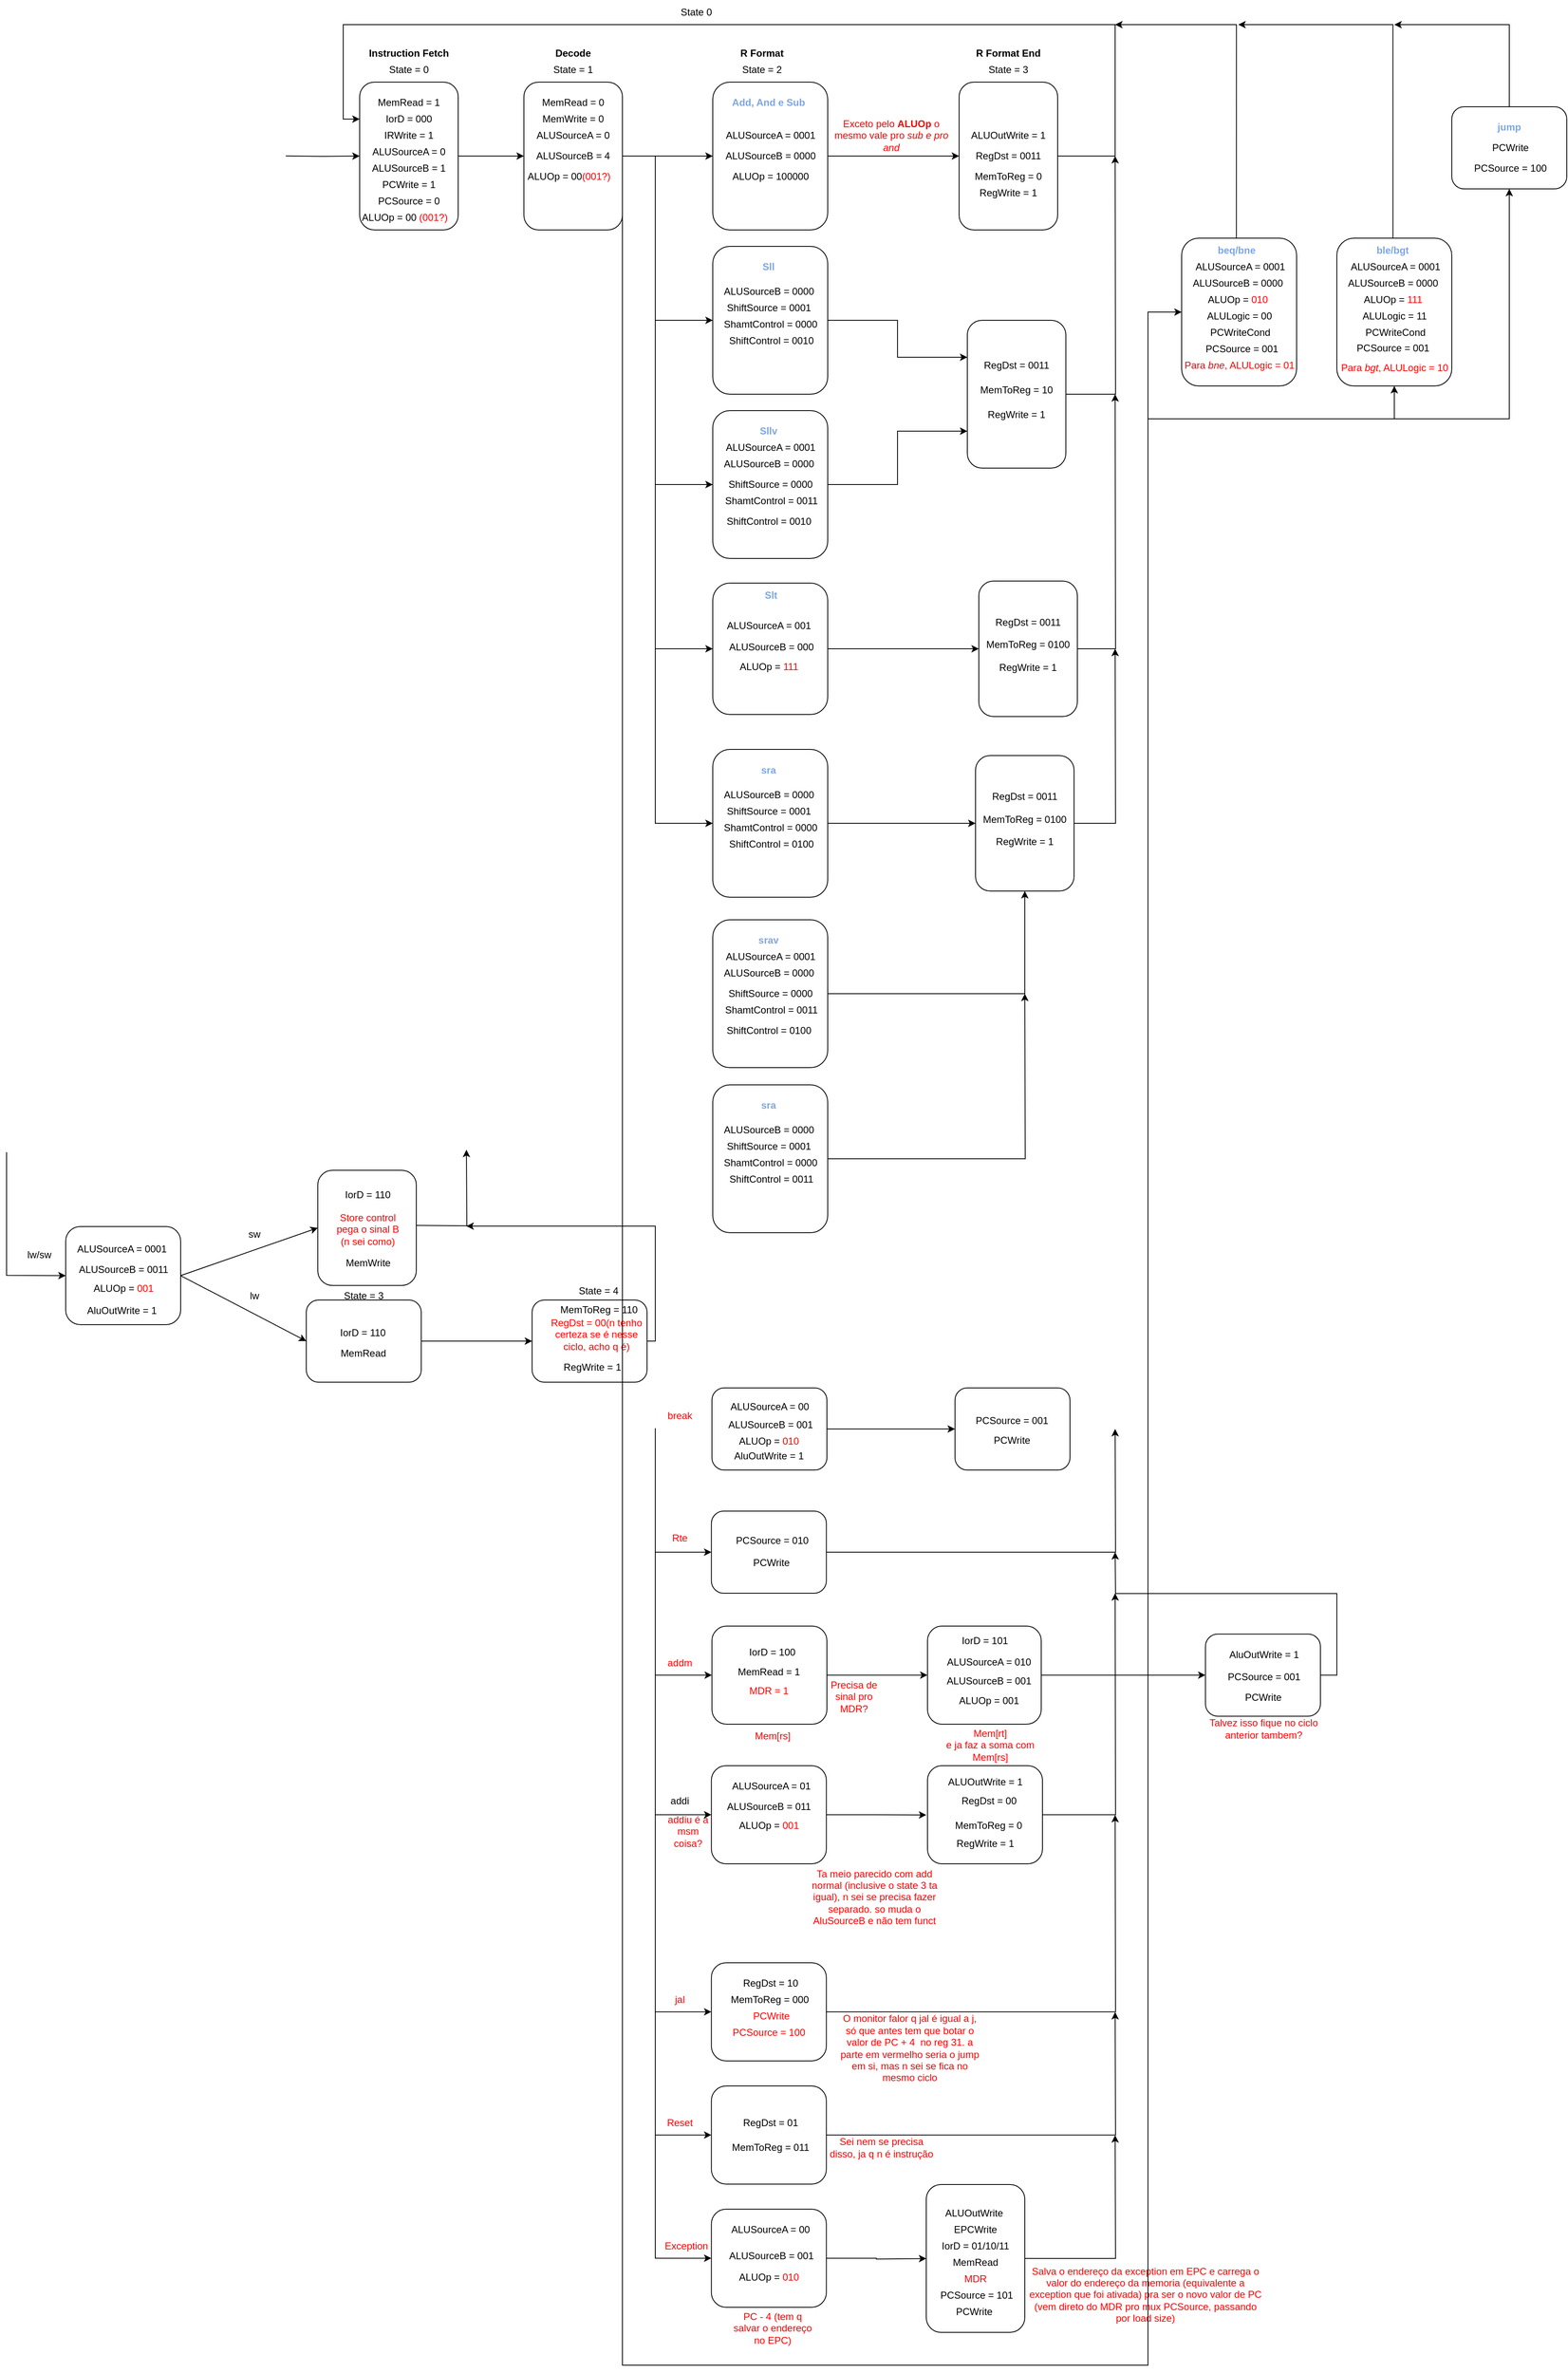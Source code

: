 <mxfile version="17.1.2" type="device"><diagram id="7f029Ns65SmCHoBUcmKf" name="Page-1"><mxGraphModel dx="830" dy="463" grid="1" gridSize="10" guides="1" tooltips="1" connect="1" arrows="1" fold="1" page="1" pageScale="1" pageWidth="2000" pageHeight="2000" math="0" shadow="0"><root><mxCell id="0"/><mxCell id="1" parent="0"/><mxCell id="2JgzKjN0nu7dRK71ZME0-46" style="edgeStyle=orthogonalEdgeStyle;rounded=0;orthogonalLoop=1;jettySize=auto;html=1;exitX=0.5;exitY=1;exitDx=0;exitDy=0;fontColor=#7EA6E0;entryX=0.5;entryY=1;entryDx=0;entryDy=0;" edge="1" parent="1" target="yMHzAtBY2s4tRCd89CI6-38"><mxGeometry relative="1" as="geometry"><mxPoint x="1700" y="620" as="sourcePoint"/><Array as="points"><mxPoint x="1840" y="620"/></Array></mxGeometry></mxCell><mxCell id="2JgzKjN0nu7dRK71ZME0-47" style="edgeStyle=orthogonalEdgeStyle;rounded=0;orthogonalLoop=1;jettySize=auto;html=1;exitX=0.5;exitY=0;exitDx=0;exitDy=0;fontColor=#7EA6E0;" edge="1" parent="1" source="yMHzAtBY2s4tRCd89CI6-38"><mxGeometry relative="1" as="geometry"><mxPoint x="1700" y="140" as="targetPoint"/><Array as="points"><mxPoint x="1840" y="140"/></Array></mxGeometry></mxCell><mxCell id="yMHzAtBY2s4tRCd89CI6-38" value="" style="rounded=1;whiteSpace=wrap;html=1;" parent="1" vertex="1"><mxGeometry x="1770" y="240" width="140" height="100" as="geometry"/></mxCell><mxCell id="yMHzAtBY2s4tRCd89CI6-142" style="edgeStyle=orthogonalEdgeStyle;rounded=0;orthogonalLoop=1;jettySize=auto;html=1;exitX=1;exitY=0.5;exitDx=0;exitDy=0;fontColor=#FF0000;" parent="1" source="yMHzAtBY2s4tRCd89CI6-136" edge="1"><mxGeometry relative="1" as="geometry"><mxPoint x="1360" y="2050" as="targetPoint"/></mxGeometry></mxCell><mxCell id="yMHzAtBY2s4tRCd89CI6-136" value="" style="rounded=1;whiteSpace=wrap;html=1;" parent="1" vertex="1"><mxGeometry x="1131.5" y="2260" width="140" height="119.467" as="geometry"/></mxCell><mxCell id="wK7whWL1hG3LZi0DJtN8-14" style="edgeStyle=orthogonalEdgeStyle;rounded=0;orthogonalLoop=1;jettySize=auto;html=1;exitX=0;exitY=0.5;exitDx=0;exitDy=0;entryX=0;entryY=0.5;entryDx=0;entryDy=0;" parent="1" target="wK7whWL1hG3LZi0DJtN8-1" edge="1"><mxGeometry relative="1" as="geometry"><mxPoint x="350" y="299.857" as="sourcePoint"/></mxGeometry></mxCell><mxCell id="wK7whWL1hG3LZi0DJtN8-12" value="State = 0" style="text;html=1;strokeColor=none;fillColor=none;align=center;verticalAlign=middle;whiteSpace=wrap;rounded=0;" parent="1" vertex="1"><mxGeometry x="470" y="180" width="60" height="30" as="geometry"/></mxCell><mxCell id="wK7whWL1hG3LZi0DJtN8-15" value="&lt;b&gt;Instruction Fetch&lt;/b&gt;" style="text;html=1;strokeColor=none;fillColor=none;align=center;verticalAlign=middle;whiteSpace=wrap;rounded=0;" parent="1" vertex="1"><mxGeometry x="445" y="160" width="110" height="30" as="geometry"/></mxCell><mxCell id="wK7whWL1hG3LZi0DJtN8-17" value="" style="group" parent="1" vertex="1" connectable="0"><mxGeometry x="440" y="210" width="120" height="180" as="geometry"/></mxCell><mxCell id="wK7whWL1hG3LZi0DJtN8-1" value="" style="rounded=1;whiteSpace=wrap;html=1;" parent="wK7whWL1hG3LZi0DJtN8-17" vertex="1"><mxGeometry width="120" height="180" as="geometry"/></mxCell><mxCell id="wK7whWL1hG3LZi0DJtN8-4" value="MemRead = 1" style="text;html=1;strokeColor=none;fillColor=none;align=center;verticalAlign=middle;whiteSpace=wrap;rounded=0;" parent="wK7whWL1hG3LZi0DJtN8-17" vertex="1"><mxGeometry x="20" y="10" width="80" height="30" as="geometry"/></mxCell><mxCell id="wK7whWL1hG3LZi0DJtN8-5" value="IorD = 000" style="text;html=1;strokeColor=none;fillColor=none;align=center;verticalAlign=middle;whiteSpace=wrap;rounded=0;" parent="wK7whWL1hG3LZi0DJtN8-17" vertex="1"><mxGeometry x="20" y="30" width="80" height="30" as="geometry"/></mxCell><mxCell id="wK7whWL1hG3LZi0DJtN8-6" value="IRWrite = 1" style="text;html=1;strokeColor=none;fillColor=none;align=center;verticalAlign=middle;whiteSpace=wrap;rounded=0;" parent="wK7whWL1hG3LZi0DJtN8-17" vertex="1"><mxGeometry x="20" y="50" width="80" height="30" as="geometry"/></mxCell><mxCell id="wK7whWL1hG3LZi0DJtN8-7" value="ALUSourceA = 0" style="text;html=1;strokeColor=none;fillColor=none;align=center;verticalAlign=middle;whiteSpace=wrap;rounded=0;" parent="wK7whWL1hG3LZi0DJtN8-17" vertex="1"><mxGeometry x="10" y="70" width="100" height="30" as="geometry"/></mxCell><mxCell id="wK7whWL1hG3LZi0DJtN8-8" value="ALUSourceB = 1" style="text;html=1;strokeColor=none;fillColor=none;align=center;verticalAlign=middle;whiteSpace=wrap;rounded=0;" parent="wK7whWL1hG3LZi0DJtN8-17" vertex="1"><mxGeometry x="10" y="90" width="100" height="30" as="geometry"/></mxCell><mxCell id="wK7whWL1hG3LZi0DJtN8-9" value="PCWrite = 1" style="text;html=1;strokeColor=none;fillColor=none;align=center;verticalAlign=middle;whiteSpace=wrap;rounded=0;" parent="wK7whWL1hG3LZi0DJtN8-17" vertex="1"><mxGeometry x="10" y="110" width="100" height="30" as="geometry"/></mxCell><mxCell id="wK7whWL1hG3LZi0DJtN8-10" value="PCSource = 0" style="text;html=1;strokeColor=none;fillColor=none;align=center;verticalAlign=middle;whiteSpace=wrap;rounded=0;" parent="wK7whWL1hG3LZi0DJtN8-17" vertex="1"><mxGeometry x="10" y="130" width="100" height="30" as="geometry"/></mxCell><mxCell id="wK7whWL1hG3LZi0DJtN8-11" value="ALUOp = 00 &lt;font color=&quot;#ff0000&quot;&gt;(001?)&lt;/font&gt;" style="text;html=1;strokeColor=none;fillColor=none;align=center;verticalAlign=middle;whiteSpace=wrap;rounded=0;" parent="wK7whWL1hG3LZi0DJtN8-17" vertex="1"><mxGeometry y="150" width="110" height="30" as="geometry"/></mxCell><mxCell id="wK7whWL1hG3LZi0DJtN8-19" value="" style="group" parent="1" vertex="1" connectable="0"><mxGeometry x="640" y="210" width="120" height="180" as="geometry"/></mxCell><mxCell id="wK7whWL1hG3LZi0DJtN8-20" value="" style="rounded=1;whiteSpace=wrap;html=1;" parent="wK7whWL1hG3LZi0DJtN8-19" vertex="1"><mxGeometry width="120" height="180" as="geometry"/></mxCell><mxCell id="wK7whWL1hG3LZi0DJtN8-21" value="MemRead = 0" style="text;html=1;strokeColor=none;fillColor=none;align=center;verticalAlign=middle;whiteSpace=wrap;rounded=0;" parent="wK7whWL1hG3LZi0DJtN8-19" vertex="1"><mxGeometry x="20" y="10" width="80" height="30" as="geometry"/></mxCell><mxCell id="wK7whWL1hG3LZi0DJtN8-22" value="MemWrite = 0" style="text;html=1;strokeColor=none;fillColor=none;align=center;verticalAlign=middle;whiteSpace=wrap;rounded=0;" parent="wK7whWL1hG3LZi0DJtN8-19" vertex="1"><mxGeometry x="20" y="30" width="80" height="30" as="geometry"/></mxCell><mxCell id="wK7whWL1hG3LZi0DJtN8-24" value="ALUSourceA = 0" style="text;html=1;strokeColor=none;fillColor=none;align=center;verticalAlign=middle;whiteSpace=wrap;rounded=0;" parent="wK7whWL1hG3LZi0DJtN8-19" vertex="1"><mxGeometry x="10" y="50" width="100" height="30" as="geometry"/></mxCell><mxCell id="wK7whWL1hG3LZi0DJtN8-25" value="ALUSourceB = 4" style="text;html=1;strokeColor=none;fillColor=none;align=center;verticalAlign=middle;whiteSpace=wrap;rounded=0;" parent="wK7whWL1hG3LZi0DJtN8-19" vertex="1"><mxGeometry x="10" y="75" width="100" height="30" as="geometry"/></mxCell><mxCell id="wK7whWL1hG3LZi0DJtN8-28" value="ALUOp = 00&lt;font color=&quot;#ff0000&quot;&gt;(001?)&lt;/font&gt;" style="text;html=1;strokeColor=none;fillColor=none;align=center;verticalAlign=middle;whiteSpace=wrap;rounded=0;" parent="wK7whWL1hG3LZi0DJtN8-19" vertex="1"><mxGeometry y="100" width="110" height="30" as="geometry"/></mxCell><mxCell id="wK7whWL1hG3LZi0DJtN8-29" value="State = 1" style="text;html=1;strokeColor=none;fillColor=none;align=center;verticalAlign=middle;whiteSpace=wrap;rounded=0;" parent="1" vertex="1"><mxGeometry x="670" y="180" width="60" height="30" as="geometry"/></mxCell><mxCell id="wK7whWL1hG3LZi0DJtN8-31" value="&lt;b&gt;Decode&lt;/b&gt;" style="text;html=1;strokeColor=none;fillColor=none;align=center;verticalAlign=middle;whiteSpace=wrap;rounded=0;" parent="1" vertex="1"><mxGeometry x="645" y="160" width="110" height="30" as="geometry"/></mxCell><mxCell id="wK7whWL1hG3LZi0DJtN8-32" style="edgeStyle=orthogonalEdgeStyle;rounded=0;orthogonalLoop=1;jettySize=auto;html=1;exitX=1;exitY=0.5;exitDx=0;exitDy=0;entryX=0;entryY=0.5;entryDx=0;entryDy=0;" parent="1" source="wK7whWL1hG3LZi0DJtN8-1" target="wK7whWL1hG3LZi0DJtN8-20" edge="1"><mxGeometry relative="1" as="geometry"/></mxCell><mxCell id="wK7whWL1hG3LZi0DJtN8-33" value="" style="group" parent="1" vertex="1" connectable="0"><mxGeometry x="870" y="210" width="140" height="180" as="geometry"/></mxCell><mxCell id="wK7whWL1hG3LZi0DJtN8-34" value="" style="rounded=1;whiteSpace=wrap;html=1;" parent="wK7whWL1hG3LZi0DJtN8-33" vertex="1"><mxGeometry width="140" height="180" as="geometry"/></mxCell><mxCell id="wK7whWL1hG3LZi0DJtN8-37" value="ALUSourceA = 0001" style="text;html=1;strokeColor=none;fillColor=none;align=center;verticalAlign=middle;whiteSpace=wrap;rounded=0;" parent="wK7whWL1hG3LZi0DJtN8-33" vertex="1"><mxGeometry x="11.667" y="50" width="116.667" height="30" as="geometry"/></mxCell><mxCell id="wK7whWL1hG3LZi0DJtN8-38" value="ALUSourceB = 0000" style="text;html=1;strokeColor=none;fillColor=none;align=center;verticalAlign=middle;whiteSpace=wrap;rounded=0;" parent="wK7whWL1hG3LZi0DJtN8-33" vertex="1"><mxGeometry x="11.667" y="75" width="116.667" height="30" as="geometry"/></mxCell><mxCell id="wK7whWL1hG3LZi0DJtN8-39" value="ALUOp = 100000" style="text;html=1;strokeColor=none;fillColor=none;align=center;verticalAlign=middle;whiteSpace=wrap;rounded=0;" parent="wK7whWL1hG3LZi0DJtN8-33" vertex="1"><mxGeometry x="11.667" y="100" width="116.667" height="30" as="geometry"/></mxCell><mxCell id="2JgzKjN0nu7dRK71ZME0-1" value="&lt;b&gt;&lt;font color=&quot;#7ea6e0&quot;&gt;Add, And e Sub&lt;/font&gt;&lt;/b&gt;" style="text;html=1;strokeColor=none;fillColor=none;align=center;verticalAlign=middle;whiteSpace=wrap;rounded=0;" vertex="1" parent="wK7whWL1hG3LZi0DJtN8-33"><mxGeometry x="8.33" y="10" width="120" height="30" as="geometry"/></mxCell><mxCell id="wK7whWL1hG3LZi0DJtN8-40" value="&lt;b&gt;R Format&lt;/b&gt;" style="text;html=1;strokeColor=none;fillColor=none;align=center;verticalAlign=middle;whiteSpace=wrap;rounded=0;" parent="1" vertex="1"><mxGeometry x="875" y="160" width="110" height="30" as="geometry"/></mxCell><mxCell id="wK7whWL1hG3LZi0DJtN8-41" value="State = 2" style="text;html=1;strokeColor=none;fillColor=none;align=center;verticalAlign=middle;whiteSpace=wrap;rounded=0;" parent="1" vertex="1"><mxGeometry x="900" y="180" width="60" height="30" as="geometry"/></mxCell><mxCell id="wK7whWL1hG3LZi0DJtN8-42" style="edgeStyle=orthogonalEdgeStyle;rounded=0;orthogonalLoop=1;jettySize=auto;html=1;exitX=1;exitY=0.5;exitDx=0;exitDy=0;entryX=0;entryY=0.5;entryDx=0;entryDy=0;" parent="1" source="wK7whWL1hG3LZi0DJtN8-20" target="wK7whWL1hG3LZi0DJtN8-34" edge="1"><mxGeometry relative="1" as="geometry"/></mxCell><mxCell id="wK7whWL1hG3LZi0DJtN8-43" value="" style="group" parent="1" vertex="1" connectable="0"><mxGeometry x="1170" y="210" width="120" height="180" as="geometry"/></mxCell><mxCell id="wK7whWL1hG3LZi0DJtN8-44" value="" style="rounded=1;whiteSpace=wrap;html=1;" parent="wK7whWL1hG3LZi0DJtN8-43" vertex="1"><mxGeometry width="120" height="180" as="geometry"/></mxCell><mxCell id="wK7whWL1hG3LZi0DJtN8-45" value="ALUOutWrite = 1" style="text;html=1;strokeColor=none;fillColor=none;align=center;verticalAlign=middle;whiteSpace=wrap;rounded=0;" parent="wK7whWL1hG3LZi0DJtN8-43" vertex="1"><mxGeometry x="10" y="50" width="100" height="30" as="geometry"/></mxCell><mxCell id="wK7whWL1hG3LZi0DJtN8-46" value="RegDst = 0011" style="text;html=1;strokeColor=none;fillColor=none;align=center;verticalAlign=middle;whiteSpace=wrap;rounded=0;" parent="wK7whWL1hG3LZi0DJtN8-43" vertex="1"><mxGeometry x="10" y="75" width="100" height="30" as="geometry"/></mxCell><mxCell id="wK7whWL1hG3LZi0DJtN8-47" value="MemToReg = 0" style="text;html=1;strokeColor=none;fillColor=none;align=center;verticalAlign=middle;whiteSpace=wrap;rounded=0;" parent="wK7whWL1hG3LZi0DJtN8-43" vertex="1"><mxGeometry x="10" y="100" width="100" height="30" as="geometry"/></mxCell><mxCell id="wK7whWL1hG3LZi0DJtN8-48" value="RegWrite = 1" style="text;html=1;strokeColor=none;fillColor=none;align=center;verticalAlign=middle;whiteSpace=wrap;rounded=0;" parent="wK7whWL1hG3LZi0DJtN8-43" vertex="1"><mxGeometry x="10" y="120" width="100" height="30" as="geometry"/></mxCell><mxCell id="wK7whWL1hG3LZi0DJtN8-49" value="&lt;b&gt;R Format End&lt;/b&gt;" style="text;html=1;strokeColor=none;fillColor=none;align=center;verticalAlign=middle;whiteSpace=wrap;rounded=0;" parent="1" vertex="1"><mxGeometry x="1175" y="160" width="110" height="30" as="geometry"/></mxCell><mxCell id="wK7whWL1hG3LZi0DJtN8-50" value="State = 3" style="text;html=1;strokeColor=none;fillColor=none;align=center;verticalAlign=middle;whiteSpace=wrap;rounded=0;" parent="1" vertex="1"><mxGeometry x="1200" y="180" width="60" height="30" as="geometry"/></mxCell><mxCell id="wK7whWL1hG3LZi0DJtN8-51" style="edgeStyle=orthogonalEdgeStyle;rounded=0;orthogonalLoop=1;jettySize=auto;html=1;exitX=1;exitY=0.5;exitDx=0;exitDy=0;entryX=0;entryY=0.5;entryDx=0;entryDy=0;" parent="1" source="wK7whWL1hG3LZi0DJtN8-34" target="wK7whWL1hG3LZi0DJtN8-44" edge="1"><mxGeometry relative="1" as="geometry"/></mxCell><mxCell id="wK7whWL1hG3LZi0DJtN8-52" style="edgeStyle=orthogonalEdgeStyle;rounded=0;orthogonalLoop=1;jettySize=auto;html=1;exitX=1;exitY=0.5;exitDx=0;exitDy=0;entryX=0;entryY=0.25;entryDx=0;entryDy=0;" parent="1" source="wK7whWL1hG3LZi0DJtN8-44" target="wK7whWL1hG3LZi0DJtN8-1" edge="1"><mxGeometry relative="1" as="geometry"><Array as="points"><mxPoint x="1360" y="300"/><mxPoint x="1360" y="140"/><mxPoint x="420" y="140"/><mxPoint x="420" y="255"/></Array></mxGeometry></mxCell><mxCell id="wK7whWL1hG3LZi0DJtN8-53" value="State 0" style="text;html=1;strokeColor=none;fillColor=none;align=center;verticalAlign=middle;whiteSpace=wrap;rounded=0;" parent="1" vertex="1"><mxGeometry x="820" y="110" width="60" height="30" as="geometry"/></mxCell><mxCell id="JnGmFJrkp-qvWGGbEHpO-11" value="" style="group" parent="1" vertex="1" connectable="0"><mxGeometry x="870" y="410" width="140" height="180" as="geometry"/></mxCell><mxCell id="JnGmFJrkp-qvWGGbEHpO-12" value="" style="rounded=1;whiteSpace=wrap;html=1;" parent="JnGmFJrkp-qvWGGbEHpO-11" vertex="1"><mxGeometry width="140" height="180" as="geometry"/></mxCell><mxCell id="JnGmFJrkp-qvWGGbEHpO-14" value="ALUSourceB = 0000" style="text;html=1;strokeColor=none;fillColor=none;align=center;verticalAlign=middle;whiteSpace=wrap;rounded=0;" parent="JnGmFJrkp-qvWGGbEHpO-11" vertex="1"><mxGeometry x="9.997" y="40" width="116.667" height="30" as="geometry"/></mxCell><mxCell id="JnGmFJrkp-qvWGGbEHpO-18" value="ShiftSource = 0001" style="text;html=1;strokeColor=none;fillColor=none;align=center;verticalAlign=middle;whiteSpace=wrap;rounded=0;" parent="JnGmFJrkp-qvWGGbEHpO-11" vertex="1"><mxGeometry x="9.997" y="60" width="116.667" height="30" as="geometry"/></mxCell><mxCell id="JnGmFJrkp-qvWGGbEHpO-19" value="ShamtControl = 0000" style="text;html=1;strokeColor=none;fillColor=none;align=center;verticalAlign=middle;whiteSpace=wrap;rounded=0;" parent="JnGmFJrkp-qvWGGbEHpO-11" vertex="1"><mxGeometry x="11.667" y="80" width="116.667" height="30" as="geometry"/></mxCell><mxCell id="JnGmFJrkp-qvWGGbEHpO-20" value="ShiftControl = 0010" style="text;html=1;strokeColor=none;fillColor=none;align=center;verticalAlign=middle;whiteSpace=wrap;rounded=0;" parent="JnGmFJrkp-qvWGGbEHpO-11" vertex="1"><mxGeometry x="12.997" y="100" width="116.667" height="30" as="geometry"/></mxCell><mxCell id="2JgzKjN0nu7dRK71ZME0-2" value="&lt;b&gt;&lt;font color=&quot;#7ea6e0&quot;&gt;Sll&lt;/font&gt;&lt;/b&gt;" style="text;html=1;strokeColor=none;fillColor=none;align=center;verticalAlign=middle;whiteSpace=wrap;rounded=0;" vertex="1" parent="JnGmFJrkp-qvWGGbEHpO-11"><mxGeometry x="8.33" y="10" width="120" height="30" as="geometry"/></mxCell><mxCell id="JnGmFJrkp-qvWGGbEHpO-17" style="edgeStyle=orthogonalEdgeStyle;rounded=0;orthogonalLoop=1;jettySize=auto;html=1;exitX=1;exitY=0.5;exitDx=0;exitDy=0;fontColor=#FF0000;entryX=0;entryY=0.5;entryDx=0;entryDy=0;" parent="1" source="wK7whWL1hG3LZi0DJtN8-20" target="JnGmFJrkp-qvWGGbEHpO-12" edge="1"><mxGeometry relative="1" as="geometry"><mxPoint x="850" y="510" as="targetPoint"/><Array as="points"><mxPoint x="800" y="300"/><mxPoint x="800" y="500"/></Array></mxGeometry></mxCell><mxCell id="JnGmFJrkp-qvWGGbEHpO-3" value="&lt;font color=&quot;#ff0000&quot;&gt;Exceto pelo &lt;b&gt;ALUOp &lt;/b&gt;o mesmo vale pro &lt;i&gt;sub e pro and&lt;/i&gt;&lt;/font&gt;" style="text;html=1;strokeColor=none;fillColor=none;align=center;verticalAlign=middle;whiteSpace=wrap;rounded=0;" parent="1" vertex="1"><mxGeometry x="1010" y="260" width="155" height="30" as="geometry"/></mxCell><mxCell id="JnGmFJrkp-qvWGGbEHpO-23" value="" style="group" parent="1" vertex="1" connectable="0"><mxGeometry x="870" y="610" width="140" height="180" as="geometry"/></mxCell><mxCell id="JnGmFJrkp-qvWGGbEHpO-24" value="" style="rounded=1;whiteSpace=wrap;html=1;" parent="JnGmFJrkp-qvWGGbEHpO-23" vertex="1"><mxGeometry width="140" height="180" as="geometry"/></mxCell><mxCell id="JnGmFJrkp-qvWGGbEHpO-25" value="ALUSourceB = 0000" style="text;html=1;strokeColor=none;fillColor=none;align=center;verticalAlign=middle;whiteSpace=wrap;rounded=0;" parent="JnGmFJrkp-qvWGGbEHpO-23" vertex="1"><mxGeometry x="9.997" y="50" width="116.667" height="30" as="geometry"/></mxCell><mxCell id="JnGmFJrkp-qvWGGbEHpO-27" value="ShiftSource = 0000" style="text;html=1;strokeColor=none;fillColor=none;align=center;verticalAlign=middle;whiteSpace=wrap;rounded=0;" parent="JnGmFJrkp-qvWGGbEHpO-23" vertex="1"><mxGeometry x="11.667" y="75" width="116.667" height="30" as="geometry"/></mxCell><mxCell id="JnGmFJrkp-qvWGGbEHpO-28" value="ShamtControl = 0011" style="text;html=1;strokeColor=none;fillColor=none;align=center;verticalAlign=middle;whiteSpace=wrap;rounded=0;" parent="JnGmFJrkp-qvWGGbEHpO-23" vertex="1"><mxGeometry x="12.997" y="95" width="116.667" height="30" as="geometry"/></mxCell><mxCell id="JnGmFJrkp-qvWGGbEHpO-29" value="ShiftControl = 0010" style="text;html=1;strokeColor=none;fillColor=none;align=center;verticalAlign=middle;whiteSpace=wrap;rounded=0;" parent="JnGmFJrkp-qvWGGbEHpO-23" vertex="1"><mxGeometry x="9.997" y="120" width="116.667" height="30" as="geometry"/></mxCell><mxCell id="JnGmFJrkp-qvWGGbEHpO-31" value="ALUSourceA = 0001" style="text;html=1;strokeColor=none;fillColor=none;align=center;verticalAlign=middle;whiteSpace=wrap;rounded=0;" parent="JnGmFJrkp-qvWGGbEHpO-23" vertex="1"><mxGeometry x="11.667" y="30" width="116.667" height="30" as="geometry"/></mxCell><mxCell id="2JgzKjN0nu7dRK71ZME0-3" value="&lt;b&gt;&lt;font color=&quot;#7ea6e0&quot;&gt;Sllv&lt;/font&gt;&lt;/b&gt;" style="text;html=1;strokeColor=none;fillColor=none;align=center;verticalAlign=middle;whiteSpace=wrap;rounded=0;" vertex="1" parent="JnGmFJrkp-qvWGGbEHpO-23"><mxGeometry x="8.33" y="10" width="120" height="30" as="geometry"/></mxCell><mxCell id="JnGmFJrkp-qvWGGbEHpO-30" style="edgeStyle=orthogonalEdgeStyle;rounded=0;orthogonalLoop=1;jettySize=auto;html=1;exitX=1;exitY=0.5;exitDx=0;exitDy=0;entryX=0;entryY=0.5;entryDx=0;entryDy=0;fontColor=#FF0000;" parent="1" source="wK7whWL1hG3LZi0DJtN8-20" target="JnGmFJrkp-qvWGGbEHpO-24" edge="1"><mxGeometry relative="1" as="geometry"><Array as="points"><mxPoint x="800" y="300"/><mxPoint x="800" y="700"/></Array></mxGeometry></mxCell><mxCell id="JnGmFJrkp-qvWGGbEHpO-38" value="" style="group" parent="1" vertex="1" connectable="0"><mxGeometry x="1180" y="500" width="120" height="180" as="geometry"/></mxCell><mxCell id="JnGmFJrkp-qvWGGbEHpO-39" value="" style="rounded=1;whiteSpace=wrap;html=1;" parent="JnGmFJrkp-qvWGGbEHpO-38" vertex="1"><mxGeometry width="120" height="180" as="geometry"/></mxCell><mxCell id="JnGmFJrkp-qvWGGbEHpO-41" value="RegDst = 0011" style="text;html=1;strokeColor=none;fillColor=none;align=center;verticalAlign=middle;whiteSpace=wrap;rounded=0;" parent="JnGmFJrkp-qvWGGbEHpO-38" vertex="1"><mxGeometry x="10" y="40" width="100" height="30" as="geometry"/></mxCell><mxCell id="JnGmFJrkp-qvWGGbEHpO-42" value="MemToReg = 10" style="text;html=1;strokeColor=none;fillColor=none;align=center;verticalAlign=middle;whiteSpace=wrap;rounded=0;" parent="JnGmFJrkp-qvWGGbEHpO-38" vertex="1"><mxGeometry x="10" y="70" width="100" height="30" as="geometry"/></mxCell><mxCell id="JnGmFJrkp-qvWGGbEHpO-43" value="RegWrite = 1" style="text;html=1;strokeColor=none;fillColor=none;align=center;verticalAlign=middle;whiteSpace=wrap;rounded=0;" parent="JnGmFJrkp-qvWGGbEHpO-38" vertex="1"><mxGeometry x="10" y="100" width="100" height="30" as="geometry"/></mxCell><mxCell id="JnGmFJrkp-qvWGGbEHpO-44" style="edgeStyle=orthogonalEdgeStyle;rounded=0;orthogonalLoop=1;jettySize=auto;html=1;exitX=1;exitY=0.5;exitDx=0;exitDy=0;entryX=0;entryY=0.25;entryDx=0;entryDy=0;fontColor=#FF0000;" parent="1" source="JnGmFJrkp-qvWGGbEHpO-12" target="JnGmFJrkp-qvWGGbEHpO-39" edge="1"><mxGeometry relative="1" as="geometry"/></mxCell><mxCell id="JnGmFJrkp-qvWGGbEHpO-45" style="edgeStyle=orthogonalEdgeStyle;rounded=0;orthogonalLoop=1;jettySize=auto;html=1;exitX=1;exitY=0.5;exitDx=0;exitDy=0;entryX=0;entryY=0.75;entryDx=0;entryDy=0;fontColor=#FF0000;" parent="1" source="JnGmFJrkp-qvWGGbEHpO-24" target="JnGmFJrkp-qvWGGbEHpO-39" edge="1"><mxGeometry relative="1" as="geometry"/></mxCell><mxCell id="JnGmFJrkp-qvWGGbEHpO-47" style="edgeStyle=orthogonalEdgeStyle;rounded=0;orthogonalLoop=1;jettySize=auto;html=1;exitX=1;exitY=0.5;exitDx=0;exitDy=0;fontColor=#FF0000;" parent="1" source="JnGmFJrkp-qvWGGbEHpO-39" edge="1"><mxGeometry relative="1" as="geometry"><mxPoint x="1360" y="300" as="targetPoint"/></mxGeometry></mxCell><mxCell id="yMHzAtBY2s4tRCd89CI6-2" value="" style="group" parent="1" vertex="1" connectable="0"><mxGeometry x="1441" y="400" width="147.5" height="180" as="geometry"/></mxCell><mxCell id="yMHzAtBY2s4tRCd89CI6-3" value="" style="rounded=1;whiteSpace=wrap;html=1;" parent="yMHzAtBY2s4tRCd89CI6-2" vertex="1"><mxGeometry width="140" height="180" as="geometry"/></mxCell><mxCell id="yMHzAtBY2s4tRCd89CI6-4" value="ALUSourceB = 0000" style="text;html=1;strokeColor=none;fillColor=none;align=center;verticalAlign=middle;whiteSpace=wrap;rounded=0;" parent="yMHzAtBY2s4tRCd89CI6-2" vertex="1"><mxGeometry x="9.997" y="40" width="116.667" height="30" as="geometry"/></mxCell><mxCell id="yMHzAtBY2s4tRCd89CI6-5" value="ALUOp = &lt;font color=&quot;#ff0000&quot;&gt;010&lt;/font&gt;" style="text;html=1;strokeColor=none;fillColor=none;align=center;verticalAlign=middle;whiteSpace=wrap;rounded=0;" parent="yMHzAtBY2s4tRCd89CI6-2" vertex="1"><mxGeometry x="9.997" y="60" width="116.667" height="30" as="geometry"/></mxCell><mxCell id="yMHzAtBY2s4tRCd89CI6-6" value="ALULogic = 00" style="text;html=1;strokeColor=none;fillColor=none;align=center;verticalAlign=middle;whiteSpace=wrap;rounded=0;" parent="yMHzAtBY2s4tRCd89CI6-2" vertex="1"><mxGeometry x="11.667" y="80" width="116.667" height="30" as="geometry"/></mxCell><mxCell id="yMHzAtBY2s4tRCd89CI6-7" value="PCWriteCond" style="text;html=1;strokeColor=none;fillColor=none;align=center;verticalAlign=middle;whiteSpace=wrap;rounded=0;" parent="yMHzAtBY2s4tRCd89CI6-2" vertex="1"><mxGeometry x="12.997" y="100" width="116.667" height="30" as="geometry"/></mxCell><mxCell id="yMHzAtBY2s4tRCd89CI6-8" value="ALUSourceA = 0001" style="text;html=1;strokeColor=none;fillColor=none;align=center;verticalAlign=middle;whiteSpace=wrap;rounded=0;" parent="yMHzAtBY2s4tRCd89CI6-2" vertex="1"><mxGeometry x="12.997" y="20" width="116.667" height="30" as="geometry"/></mxCell><mxCell id="2JgzKjN0nu7dRK71ZME0-4" value="&lt;b&gt;&lt;font color=&quot;#7ea6e0&quot;&gt;beq/bne&lt;/font&gt;&lt;/b&gt;" style="text;html=1;strokeColor=none;fillColor=none;align=center;verticalAlign=middle;whiteSpace=wrap;rounded=0;" vertex="1" parent="yMHzAtBY2s4tRCd89CI6-2"><mxGeometry x="6.66" width="120" height="30" as="geometry"/></mxCell><mxCell id="yMHzAtBY2s4tRCd89CI6-10" value="&lt;font color=&quot;#ff0000&quot;&gt;Para &lt;i&gt;bne&lt;/i&gt;, ALULogic = 01&lt;/font&gt;" style="text;html=1;strokeColor=none;fillColor=none;align=center;verticalAlign=middle;whiteSpace=wrap;rounded=0;" parent="yMHzAtBY2s4tRCd89CI6-2" vertex="1"><mxGeometry x="-7.5" y="140" width="155" height="30" as="geometry"/></mxCell><mxCell id="yMHzAtBY2s4tRCd89CI6-34" value="PCSource = 001" style="text;html=1;strokeColor=none;fillColor=none;align=center;verticalAlign=middle;whiteSpace=wrap;rounded=0;" parent="yMHzAtBY2s4tRCd89CI6-2" vertex="1"><mxGeometry x="15.42" y="120" width="116.667" height="30" as="geometry"/></mxCell><mxCell id="yMHzAtBY2s4tRCd89CI6-13" value="" style="group" parent="1" vertex="1" connectable="0"><mxGeometry x="1630" y="400" width="147.5" height="180" as="geometry"/></mxCell><mxCell id="yMHzAtBY2s4tRCd89CI6-14" value="" style="rounded=1;whiteSpace=wrap;html=1;" parent="yMHzAtBY2s4tRCd89CI6-13" vertex="1"><mxGeometry width="140" height="180" as="geometry"/></mxCell><mxCell id="yMHzAtBY2s4tRCd89CI6-15" value="ALUSourceB = 0000" style="text;html=1;strokeColor=none;fillColor=none;align=center;verticalAlign=middle;whiteSpace=wrap;rounded=0;" parent="yMHzAtBY2s4tRCd89CI6-13" vertex="1"><mxGeometry x="9.997" y="40" width="116.667" height="30" as="geometry"/></mxCell><mxCell id="yMHzAtBY2s4tRCd89CI6-16" value="ALUOp = &lt;font color=&quot;#ff0000&quot;&gt;111&lt;/font&gt;" style="text;html=1;strokeColor=none;fillColor=none;align=center;verticalAlign=middle;whiteSpace=wrap;rounded=0;" parent="yMHzAtBY2s4tRCd89CI6-13" vertex="1"><mxGeometry x="9.997" y="60" width="116.667" height="30" as="geometry"/></mxCell><mxCell id="yMHzAtBY2s4tRCd89CI6-17" value="ALULogic = 11" style="text;html=1;strokeColor=none;fillColor=none;align=center;verticalAlign=middle;whiteSpace=wrap;rounded=0;" parent="yMHzAtBY2s4tRCd89CI6-13" vertex="1"><mxGeometry x="11.667" y="80" width="116.667" height="30" as="geometry"/></mxCell><mxCell id="yMHzAtBY2s4tRCd89CI6-18" value="PCWriteCond" style="text;html=1;strokeColor=none;fillColor=none;align=center;verticalAlign=middle;whiteSpace=wrap;rounded=0;" parent="yMHzAtBY2s4tRCd89CI6-13" vertex="1"><mxGeometry x="12.997" y="100" width="116.667" height="30" as="geometry"/></mxCell><mxCell id="yMHzAtBY2s4tRCd89CI6-19" value="ALUSourceA = 0001" style="text;html=1;strokeColor=none;fillColor=none;align=center;verticalAlign=middle;whiteSpace=wrap;rounded=0;" parent="yMHzAtBY2s4tRCd89CI6-13" vertex="1"><mxGeometry x="12.997" y="20" width="116.667" height="30" as="geometry"/></mxCell><mxCell id="yMHzAtBY2s4tRCd89CI6-35" value="PCSource = 001" style="text;html=1;strokeColor=none;fillColor=none;align=center;verticalAlign=middle;whiteSpace=wrap;rounded=0;" parent="yMHzAtBY2s4tRCd89CI6-13" vertex="1"><mxGeometry x="10" y="119" width="116.667" height="30" as="geometry"/></mxCell><mxCell id="2JgzKjN0nu7dRK71ZME0-7" value="&lt;b&gt;&lt;font color=&quot;#7ea6e0&quot;&gt;ble/bgt&lt;/font&gt;&lt;/b&gt;" style="text;html=1;strokeColor=none;fillColor=none;align=center;verticalAlign=middle;whiteSpace=wrap;rounded=0;" vertex="1" parent="yMHzAtBY2s4tRCd89CI6-13"><mxGeometry x="8.33" width="120" height="30" as="geometry"/></mxCell><mxCell id="yMHzAtBY2s4tRCd89CI6-22" value="&lt;font color=&quot;#ff0000&quot;&gt;Para &lt;i&gt;bgt&lt;/i&gt;, ALULogic = 10&lt;/font&gt;" style="text;html=1;strokeColor=none;fillColor=none;align=center;verticalAlign=middle;whiteSpace=wrap;rounded=0;" parent="yMHzAtBY2s4tRCd89CI6-13" vertex="1"><mxGeometry x="-7.5" y="143" width="155" height="30" as="geometry"/></mxCell><mxCell id="yMHzAtBY2s4tRCd89CI6-25" value="" style="group" parent="1" vertex="1" connectable="0"><mxGeometry x="870" y="830" width="140" height="150" as="geometry"/></mxCell><mxCell id="yMHzAtBY2s4tRCd89CI6-26" value="" style="rounded=1;whiteSpace=wrap;html=1;" parent="yMHzAtBY2s4tRCd89CI6-25" vertex="1"><mxGeometry y="-10" width="140" height="160" as="geometry"/></mxCell><mxCell id="yMHzAtBY2s4tRCd89CI6-27" value="ALUSourceB = 000" style="text;html=1;strokeColor=none;fillColor=none;align=center;verticalAlign=middle;whiteSpace=wrap;rounded=0;" parent="yMHzAtBY2s4tRCd89CI6-25" vertex="1"><mxGeometry x="12.667" y="56.664" width="116.667" height="23.333" as="geometry"/></mxCell><mxCell id="yMHzAtBY2s4tRCd89CI6-28" value="ALUOp = &lt;font color=&quot;#ff0000&quot;&gt;111&lt;/font&gt;" style="text;html=1;strokeColor=none;fillColor=none;align=center;verticalAlign=middle;whiteSpace=wrap;rounded=0;" parent="yMHzAtBY2s4tRCd89CI6-25" vertex="1"><mxGeometry x="9.997" y="79.998" width="116.667" height="23.333" as="geometry"/></mxCell><mxCell id="yMHzAtBY2s4tRCd89CI6-31" value="ALUSourceA = 001" style="text;html=1;strokeColor=none;fillColor=none;align=center;verticalAlign=middle;whiteSpace=wrap;rounded=0;" parent="yMHzAtBY2s4tRCd89CI6-25" vertex="1"><mxGeometry x="9.997" y="30.001" width="116.667" height="23.333" as="geometry"/></mxCell><mxCell id="2JgzKjN0nu7dRK71ZME0-16" value="&lt;b&gt;&lt;font color=&quot;#7ea6e0&quot;&gt;Slt&lt;/font&gt;&lt;/b&gt;" style="text;html=1;strokeColor=none;fillColor=none;align=center;verticalAlign=middle;whiteSpace=wrap;rounded=0;" vertex="1" parent="yMHzAtBY2s4tRCd89CI6-25"><mxGeometry x="11" y="-10" width="120" height="30" as="geometry"/></mxCell><mxCell id="yMHzAtBY2s4tRCd89CI6-37" value="" style="group" parent="1" vertex="1" connectable="0"><mxGeometry x="870" y="1440" width="145" height="260" as="geometry"/></mxCell><mxCell id="yMHzAtBY2s4tRCd89CI6-53" value="" style="group" parent="yMHzAtBY2s4tRCd89CI6-37" vertex="1" connectable="0"><mxGeometry x="-788" y="171" width="140" height="112" as="geometry"/></mxCell><mxCell id="yMHzAtBY2s4tRCd89CI6-54" value="" style="rounded=1;whiteSpace=wrap;html=1;" parent="yMHzAtBY2s4tRCd89CI6-53" vertex="1"><mxGeometry y="-7.467" width="140" height="119.467" as="geometry"/></mxCell><mxCell id="yMHzAtBY2s4tRCd89CI6-59" value="ALUSourceA = 0001" style="text;html=1;strokeColor=none;fillColor=none;align=center;verticalAlign=middle;whiteSpace=wrap;rounded=0;" parent="yMHzAtBY2s4tRCd89CI6-53" vertex="1"><mxGeometry x="9.667" y="6.441" width="116.667" height="26.133" as="geometry"/></mxCell><mxCell id="yMHzAtBY2s4tRCd89CI6-55" value="ALUSourceB = 0011" style="text;html=1;strokeColor=none;fillColor=none;align=center;verticalAlign=middle;whiteSpace=wrap;rounded=0;" parent="yMHzAtBY2s4tRCd89CI6-53" vertex="1"><mxGeometry x="11.667" y="32.205" width="116.667" height="26.133" as="geometry"/></mxCell><mxCell id="yMHzAtBY2s4tRCd89CI6-56" value="ALUOp = &lt;font color=&quot;#ff0000&quot;&gt;001&lt;/font&gt;" style="text;html=1;strokeColor=none;fillColor=none;align=center;verticalAlign=middle;whiteSpace=wrap;rounded=0;" parent="yMHzAtBY2s4tRCd89CI6-53" vertex="1"><mxGeometry x="11.667" y="55.338" width="116.667" height="26.133" as="geometry"/></mxCell><mxCell id="yMHzAtBY2s4tRCd89CI6-64" value="AluOutWrite = 1" style="text;html=1;strokeColor=none;fillColor=none;align=center;verticalAlign=middle;whiteSpace=wrap;rounded=0;" parent="yMHzAtBY2s4tRCd89CI6-53" vertex="1"><mxGeometry x="9.67" y="81.47" width="116.667" height="26.133" as="geometry"/></mxCell><mxCell id="2JgzKjN0nu7dRK71ZME0-52" value="" style="group" vertex="1" connectable="0" parent="yMHzAtBY2s4tRCd89CI6-37"><mxGeometry y="-9" width="140" height="180" as="geometry"/></mxCell><mxCell id="2JgzKjN0nu7dRK71ZME0-53" value="" style="rounded=1;whiteSpace=wrap;html=1;" vertex="1" parent="2JgzKjN0nu7dRK71ZME0-52"><mxGeometry width="140" height="180" as="geometry"/></mxCell><mxCell id="2JgzKjN0nu7dRK71ZME0-54" value="ALUSourceB = 0000" style="text;html=1;strokeColor=none;fillColor=none;align=center;verticalAlign=middle;whiteSpace=wrap;rounded=0;" vertex="1" parent="2JgzKjN0nu7dRK71ZME0-52"><mxGeometry x="9.997" y="40" width="116.667" height="30" as="geometry"/></mxCell><mxCell id="2JgzKjN0nu7dRK71ZME0-55" value="ShiftSource = 0001" style="text;html=1;strokeColor=none;fillColor=none;align=center;verticalAlign=middle;whiteSpace=wrap;rounded=0;" vertex="1" parent="2JgzKjN0nu7dRK71ZME0-52"><mxGeometry x="9.997" y="60" width="116.667" height="30" as="geometry"/></mxCell><mxCell id="2JgzKjN0nu7dRK71ZME0-56" value="ShamtControl = 0000" style="text;html=1;strokeColor=none;fillColor=none;align=center;verticalAlign=middle;whiteSpace=wrap;rounded=0;" vertex="1" parent="2JgzKjN0nu7dRK71ZME0-52"><mxGeometry x="11.667" y="80" width="116.667" height="30" as="geometry"/></mxCell><mxCell id="2JgzKjN0nu7dRK71ZME0-57" value="ShiftControl = 0011" style="text;html=1;strokeColor=none;fillColor=none;align=center;verticalAlign=middle;whiteSpace=wrap;rounded=0;" vertex="1" parent="2JgzKjN0nu7dRK71ZME0-52"><mxGeometry x="12.997" y="100" width="116.667" height="30" as="geometry"/></mxCell><mxCell id="2JgzKjN0nu7dRK71ZME0-58" value="&lt;b&gt;&lt;font color=&quot;#7ea6e0&quot;&gt;sra&lt;/font&gt;&lt;/b&gt;" style="text;html=1;strokeColor=none;fillColor=none;align=center;verticalAlign=middle;whiteSpace=wrap;rounded=0;" vertex="1" parent="2JgzKjN0nu7dRK71ZME0-52"><mxGeometry x="8.33" y="10" width="120" height="30" as="geometry"/></mxCell><mxCell id="yMHzAtBY2s4tRCd89CI6-60" value="" style="endArrow=classic;html=1;rounded=0;fontColor=#000000;entryX=0;entryY=0.5;entryDx=0;entryDy=0;" parent="1" target="yMHzAtBY2s4tRCd89CI6-54" edge="1"><mxGeometry width="50" height="50" relative="1" as="geometry"><mxPoint x="10" y="1513" as="sourcePoint"/><mxPoint x="60" y="1613" as="targetPoint"/><Array as="points"><mxPoint x="10" y="1663"/></Array></mxGeometry></mxCell><mxCell id="yMHzAtBY2s4tRCd89CI6-61" value="lw/sw" style="text;html=1;strokeColor=none;fillColor=none;align=center;verticalAlign=middle;whiteSpace=wrap;rounded=0;fontColor=#000000;" parent="1" vertex="1"><mxGeometry x="20" y="1623" width="60" height="30" as="geometry"/></mxCell><mxCell id="yMHzAtBY2s4tRCd89CI6-85" style="edgeStyle=orthogonalEdgeStyle;rounded=0;orthogonalLoop=1;jettySize=auto;html=1;exitX=1;exitY=0.5;exitDx=0;exitDy=0;fontColor=#FF0000;" parent="1" edge="1"><mxGeometry relative="1" as="geometry"><mxPoint x="570" y="1510" as="targetPoint"/><mxPoint x="509" y="1602.135" as="sourcePoint"/></mxGeometry></mxCell><mxCell id="yMHzAtBY2s4tRCd89CI6-62" value="" style="rounded=1;whiteSpace=wrap;html=1;" parent="1" vertex="1"><mxGeometry x="389" y="1535" width="120" height="140.27" as="geometry"/></mxCell><mxCell id="yMHzAtBY2s4tRCd89CI6-65" value="IorD = 110" style="text;html=1;strokeColor=none;fillColor=none;align=center;verticalAlign=middle;whiteSpace=wrap;rounded=0;" parent="1" vertex="1"><mxGeometry x="410" y="1550" width="80" height="30" as="geometry"/></mxCell><mxCell id="yMHzAtBY2s4tRCd89CI6-66" value="&lt;font color=&quot;#ff0000&quot;&gt;Store control pega o sinal B (n sei como)&lt;/font&gt;" style="text;html=1;strokeColor=none;fillColor=none;align=center;verticalAlign=middle;whiteSpace=wrap;rounded=0;" parent="1" vertex="1"><mxGeometry x="410" y="1592" width="80" height="30" as="geometry"/></mxCell><mxCell id="yMHzAtBY2s4tRCd89CI6-67" value="MemWrite" style="text;html=1;strokeColor=none;fillColor=none;align=center;verticalAlign=middle;whiteSpace=wrap;rounded=0;" parent="1" vertex="1"><mxGeometry x="392.33" y="1635" width="116.667" height="26.133" as="geometry"/></mxCell><mxCell id="yMHzAtBY2s4tRCd89CI6-80" style="edgeStyle=orthogonalEdgeStyle;rounded=0;orthogonalLoop=1;jettySize=auto;html=1;exitX=1;exitY=0.5;exitDx=0;exitDy=0;entryX=0;entryY=0.5;entryDx=0;entryDy=0;fontColor=#000000;" parent="1" source="yMHzAtBY2s4tRCd89CI6-68" target="yMHzAtBY2s4tRCd89CI6-78" edge="1"><mxGeometry relative="1" as="geometry"/></mxCell><mxCell id="yMHzAtBY2s4tRCd89CI6-68" value="" style="rounded=1;whiteSpace=wrap;html=1;" parent="1" vertex="1"><mxGeometry x="375" y="1693" width="140" height="100" as="geometry"/></mxCell><mxCell id="yMHzAtBY2s4tRCd89CI6-69" value="" style="endArrow=classic;html=1;rounded=0;fontColor=#FF0000;exitX=1;exitY=0.5;exitDx=0;exitDy=0;entryX=0;entryY=0.5;entryDx=0;entryDy=0;" parent="1" source="yMHzAtBY2s4tRCd89CI6-54" target="yMHzAtBY2s4tRCd89CI6-68" edge="1"><mxGeometry width="50" height="50" relative="1" as="geometry"><mxPoint x="270" y="1763" as="sourcePoint"/><mxPoint x="320" y="1713" as="targetPoint"/></mxGeometry></mxCell><mxCell id="yMHzAtBY2s4tRCd89CI6-70" value="" style="endArrow=classic;html=1;rounded=0;fontColor=#FF0000;exitX=1;exitY=0.5;exitDx=0;exitDy=0;entryX=0;entryY=0.5;entryDx=0;entryDy=0;" parent="1" source="yMHzAtBY2s4tRCd89CI6-54" target="yMHzAtBY2s4tRCd89CI6-62" edge="1"><mxGeometry width="50" height="50" relative="1" as="geometry"><mxPoint x="280" y="1643" as="sourcePoint"/><mxPoint x="330" y="1593" as="targetPoint"/></mxGeometry></mxCell><mxCell id="yMHzAtBY2s4tRCd89CI6-71" value="&lt;font color=&quot;#000000&quot;&gt;sw&lt;/font&gt;" style="text;html=1;strokeColor=none;fillColor=none;align=center;verticalAlign=middle;whiteSpace=wrap;rounded=0;fontColor=#FF0000;" parent="1" vertex="1"><mxGeometry x="281.5" y="1598.0" width="60" height="30" as="geometry"/></mxCell><mxCell id="yMHzAtBY2s4tRCd89CI6-72" value="&lt;font color=&quot;#000000&quot;&gt;lw&lt;/font&gt;" style="text;html=1;strokeColor=none;fillColor=none;align=center;verticalAlign=middle;whiteSpace=wrap;rounded=0;fontColor=#FF0000;" parent="1" vertex="1"><mxGeometry x="281.5" y="1673" width="60" height="30" as="geometry"/></mxCell><mxCell id="yMHzAtBY2s4tRCd89CI6-73" value="IorD = 110" style="text;html=1;strokeColor=none;fillColor=none;align=center;verticalAlign=middle;whiteSpace=wrap;rounded=0;" parent="1" vertex="1"><mxGeometry x="404" y="1718" width="80" height="30" as="geometry"/></mxCell><mxCell id="yMHzAtBY2s4tRCd89CI6-74" value="MemRead" style="text;html=1;strokeColor=none;fillColor=none;align=center;verticalAlign=middle;whiteSpace=wrap;rounded=0;" parent="1" vertex="1"><mxGeometry x="386.33" y="1744.93" width="116.667" height="26.133" as="geometry"/></mxCell><mxCell id="yMHzAtBY2s4tRCd89CI6-76" value="State = 3" style="text;html=1;strokeColor=none;fillColor=none;align=center;verticalAlign=middle;whiteSpace=wrap;rounded=0;fontColor=#000000;" parent="1" vertex="1"><mxGeometry x="415" y="1673" width="60" height="30" as="geometry"/></mxCell><mxCell id="yMHzAtBY2s4tRCd89CI6-78" value="" style="rounded=1;whiteSpace=wrap;html=1;" parent="1" vertex="1"><mxGeometry x="650" y="1693" width="140" height="100" as="geometry"/></mxCell><mxCell id="yMHzAtBY2s4tRCd89CI6-79" value="State = 4" style="text;html=1;strokeColor=none;fillColor=none;align=center;verticalAlign=middle;whiteSpace=wrap;rounded=0;fontColor=#000000;" parent="1" vertex="1"><mxGeometry x="701.33" y="1666.94" width="60" height="30" as="geometry"/></mxCell><mxCell id="yMHzAtBY2s4tRCd89CI6-81" value="MemToReg = 110" style="text;html=1;strokeColor=none;fillColor=none;align=center;verticalAlign=middle;whiteSpace=wrap;rounded=0;" parent="1" vertex="1"><mxGeometry x="673" y="1691.81" width="116.667" height="26.133" as="geometry"/></mxCell><mxCell id="yMHzAtBY2s4tRCd89CI6-82" value="&lt;font color=&quot;#ff0000&quot;&gt;RegDst = 00(n tenho certeza se é nesse ciclo, acho q é)&lt;/font&gt;" style="text;html=1;strokeColor=none;fillColor=none;align=center;verticalAlign=middle;whiteSpace=wrap;rounded=0;" parent="1" vertex="1"><mxGeometry x="670" y="1721.87" width="116.667" height="26.133" as="geometry"/></mxCell><mxCell id="yMHzAtBY2s4tRCd89CI6-83" value="RegWrite = 1" style="text;html=1;strokeColor=none;fillColor=none;align=center;verticalAlign=middle;whiteSpace=wrap;rounded=0;" parent="1" vertex="1"><mxGeometry x="664.67" y="1763" width="116.667" height="23.333" as="geometry"/></mxCell><mxCell id="yMHzAtBY2s4tRCd89CI6-87" value="" style="endArrow=classic;html=1;rounded=0;fontColor=#FF0000;exitX=1;exitY=0.5;exitDx=0;exitDy=0;" parent="1" source="yMHzAtBY2s4tRCd89CI6-78" edge="1"><mxGeometry width="50" height="50" relative="1" as="geometry"><mxPoint x="810" y="1693" as="sourcePoint"/><mxPoint x="570" y="1603" as="targetPoint"/><Array as="points"><mxPoint x="800" y="1743"/><mxPoint x="800" y="1670"/><mxPoint x="800" y="1603"/></Array></mxGeometry></mxCell><mxCell id="yMHzAtBY2s4tRCd89CI6-96" style="edgeStyle=orthogonalEdgeStyle;rounded=0;orthogonalLoop=1;jettySize=auto;html=1;exitX=1;exitY=0.5;exitDx=0;exitDy=0;entryX=0;entryY=0.5;entryDx=0;entryDy=0;fontColor=#FF0000;" parent="1" source="yMHzAtBY2s4tRCd89CI6-89" target="yMHzAtBY2s4tRCd89CI6-95" edge="1"><mxGeometry relative="1" as="geometry"/></mxCell><mxCell id="yMHzAtBY2s4tRCd89CI6-89" value="" style="rounded=1;whiteSpace=wrap;html=1;" parent="1" vertex="1"><mxGeometry x="869" y="1800" width="140" height="100" as="geometry"/></mxCell><mxCell id="yMHzAtBY2s4tRCd89CI6-91" value="ALUSourceA = 00" style="text;html=1;strokeColor=none;fillColor=none;align=center;verticalAlign=middle;whiteSpace=wrap;rounded=0;" parent="1" vertex="1"><mxGeometry x="880.67" y="1810" width="116.667" height="26.133" as="geometry"/></mxCell><mxCell id="yMHzAtBY2s4tRCd89CI6-92" value="ALUSourceB = 001" style="text;html=1;strokeColor=none;fillColor=none;align=center;verticalAlign=middle;whiteSpace=wrap;rounded=0;" parent="1" vertex="1"><mxGeometry x="881.67" y="1830" width="116.667" height="30" as="geometry"/></mxCell><mxCell id="yMHzAtBY2s4tRCd89CI6-93" value="ALUOp = &lt;font color=&quot;#ff0000&quot;&gt;010&lt;/font&gt;" style="text;html=1;strokeColor=none;fillColor=none;align=center;verticalAlign=middle;whiteSpace=wrap;rounded=0;" parent="1" vertex="1"><mxGeometry x="880" y="1850" width="116.667" height="30" as="geometry"/></mxCell><mxCell id="yMHzAtBY2s4tRCd89CI6-94" value="AluOutWrite = 1" style="text;html=1;strokeColor=none;fillColor=none;align=center;verticalAlign=middle;whiteSpace=wrap;rounded=0;" parent="1" vertex="1"><mxGeometry x="880" y="1870" width="116.667" height="26.133" as="geometry"/></mxCell><mxCell id="yMHzAtBY2s4tRCd89CI6-95" value="" style="rounded=1;whiteSpace=wrap;html=1;" parent="1" vertex="1"><mxGeometry x="1165" y="1800" width="140" height="100" as="geometry"/></mxCell><mxCell id="yMHzAtBY2s4tRCd89CI6-97" value="PCSource = 001" style="text;html=1;strokeColor=none;fillColor=none;align=center;verticalAlign=middle;whiteSpace=wrap;rounded=0;" parent="1" vertex="1"><mxGeometry x="1176" y="1825" width="116.667" height="30" as="geometry"/></mxCell><mxCell id="yMHzAtBY2s4tRCd89CI6-98" value="PCWrite" style="text;html=1;strokeColor=none;fillColor=none;align=center;verticalAlign=middle;whiteSpace=wrap;rounded=0;" parent="1" vertex="1"><mxGeometry x="1175.67" y="1849.13" width="116.667" height="30" as="geometry"/></mxCell><mxCell id="yMHzAtBY2s4tRCd89CI6-99" value="break" style="text;html=1;strokeColor=none;fillColor=none;align=center;verticalAlign=middle;whiteSpace=wrap;rounded=0;fontColor=#FF0000;" parent="1" vertex="1"><mxGeometry x="800" y="1819.13" width="60" height="30" as="geometry"/></mxCell><mxCell id="yMHzAtBY2s4tRCd89CI6-105" style="edgeStyle=orthogonalEdgeStyle;rounded=0;orthogonalLoop=1;jettySize=auto;html=1;exitX=1;exitY=0.5;exitDx=0;exitDy=0;fontColor=#FF0000;" parent="1" source="yMHzAtBY2s4tRCd89CI6-101" edge="1"><mxGeometry relative="1" as="geometry"><mxPoint x="1360" y="1850" as="targetPoint"/></mxGeometry></mxCell><mxCell id="yMHzAtBY2s4tRCd89CI6-101" value="" style="rounded=1;whiteSpace=wrap;html=1;" parent="1" vertex="1"><mxGeometry x="868.33" y="1950" width="140" height="100" as="geometry"/></mxCell><mxCell id="yMHzAtBY2s4tRCd89CI6-102" value="" style="endArrow=classic;html=1;rounded=0;fontColor=#FF0000;exitX=0;exitY=1;exitDx=0;exitDy=0;entryX=0;entryY=0.5;entryDx=0;entryDy=0;" parent="1" source="yMHzAtBY2s4tRCd89CI6-99" target="yMHzAtBY2s4tRCd89CI6-101" edge="1"><mxGeometry width="50" height="50" relative="1" as="geometry"><mxPoint x="790" y="1990" as="sourcePoint"/><mxPoint x="840" y="1940" as="targetPoint"/><Array as="points"><mxPoint x="800" y="2000"/></Array></mxGeometry></mxCell><mxCell id="yMHzAtBY2s4tRCd89CI6-103" value="PCSource = 010" style="text;html=1;strokeColor=none;fillColor=none;align=center;verticalAlign=middle;whiteSpace=wrap;rounded=0;" parent="1" vertex="1"><mxGeometry x="884.17" y="1971" width="116.667" height="30" as="geometry"/></mxCell><mxCell id="yMHzAtBY2s4tRCd89CI6-104" value="PCWrite" style="text;html=1;strokeColor=none;fillColor=none;align=center;verticalAlign=middle;whiteSpace=wrap;rounded=0;" parent="1" vertex="1"><mxGeometry x="883" y="1998" width="116.667" height="30" as="geometry"/></mxCell><mxCell id="yMHzAtBY2s4tRCd89CI6-111" style="edgeStyle=orthogonalEdgeStyle;rounded=0;orthogonalLoop=1;jettySize=auto;html=1;exitX=0;exitY=1;exitDx=0;exitDy=0;entryX=0;entryY=0.5;entryDx=0;entryDy=0;fontColor=#FF0000;" parent="1" source="yMHzAtBY2s4tRCd89CI6-106" target="yMHzAtBY2s4tRCd89CI6-107" edge="1"><mxGeometry relative="1" as="geometry"/></mxCell><mxCell id="yMHzAtBY2s4tRCd89CI6-106" value="Rte" style="text;html=1;strokeColor=none;fillColor=none;align=center;verticalAlign=middle;whiteSpace=wrap;rounded=0;fontColor=#FF0000;" parent="1" vertex="1"><mxGeometry x="800" y="1968" width="60" height="30" as="geometry"/></mxCell><mxCell id="yMHzAtBY2s4tRCd89CI6-113" style="edgeStyle=orthogonalEdgeStyle;rounded=0;orthogonalLoop=1;jettySize=auto;html=1;exitX=1;exitY=0.5;exitDx=0;exitDy=0;entryX=0;entryY=0.5;entryDx=0;entryDy=0;fontColor=#FF0000;" parent="1" source="yMHzAtBY2s4tRCd89CI6-107" target="yMHzAtBY2s4tRCd89CI6-112" edge="1"><mxGeometry relative="1" as="geometry"/></mxCell><mxCell id="yMHzAtBY2s4tRCd89CI6-107" value="" style="rounded=1;whiteSpace=wrap;html=1;" parent="1" vertex="1"><mxGeometry x="869" y="2090" width="140" height="119.467" as="geometry"/></mxCell><mxCell id="yMHzAtBY2s4tRCd89CI6-108" value="IorD = 100" style="text;html=1;strokeColor=none;fillColor=none;align=center;verticalAlign=middle;whiteSpace=wrap;rounded=0;" parent="1" vertex="1"><mxGeometry x="884.17" y="2107" width="116.667" height="30" as="geometry"/></mxCell><mxCell id="yMHzAtBY2s4tRCd89CI6-109" value="MemRead = 1" style="text;html=1;strokeColor=none;fillColor=none;align=center;verticalAlign=middle;whiteSpace=wrap;rounded=0;" parent="1" vertex="1"><mxGeometry x="880" y="2131" width="116.667" height="30" as="geometry"/></mxCell><mxCell id="yMHzAtBY2s4tRCd89CI6-110" value="&lt;font color=&quot;#ff0000&quot;&gt;MDR = 1&lt;/font&gt;" style="text;html=1;strokeColor=none;fillColor=none;align=center;verticalAlign=middle;whiteSpace=wrap;rounded=0;" parent="1" vertex="1"><mxGeometry x="880" y="2154" width="116.667" height="30" as="geometry"/></mxCell><mxCell id="yMHzAtBY2s4tRCd89CI6-123" style="edgeStyle=orthogonalEdgeStyle;rounded=0;orthogonalLoop=1;jettySize=auto;html=1;exitX=1;exitY=0.5;exitDx=0;exitDy=0;entryX=0;entryY=0.5;entryDx=0;entryDy=0;fontColor=#FF0000;" parent="1" source="yMHzAtBY2s4tRCd89CI6-112" target="yMHzAtBY2s4tRCd89CI6-122" edge="1"><mxGeometry relative="1" as="geometry"/></mxCell><mxCell id="yMHzAtBY2s4tRCd89CI6-112" value="" style="rounded=1;whiteSpace=wrap;html=1;" parent="1" vertex="1"><mxGeometry x="1131.5" y="2090" width="138.5" height="119.47" as="geometry"/></mxCell><mxCell id="yMHzAtBY2s4tRCd89CI6-128" style="edgeStyle=orthogonalEdgeStyle;rounded=0;orthogonalLoop=1;jettySize=auto;html=1;exitX=0;exitY=1;exitDx=0;exitDy=0;fontColor=#FF0000;entryX=0;entryY=0.5;entryDx=0;entryDy=0;" parent="1" source="yMHzAtBY2s4tRCd89CI6-114" target="yMHzAtBY2s4tRCd89CI6-129" edge="1"><mxGeometry relative="1" as="geometry"><mxPoint x="800" y="2230" as="targetPoint"/></mxGeometry></mxCell><mxCell id="yMHzAtBY2s4tRCd89CI6-114" value="addm" style="text;html=1;strokeColor=none;fillColor=none;align=center;verticalAlign=middle;whiteSpace=wrap;rounded=0;fontColor=#FF0000;" parent="1" vertex="1"><mxGeometry x="800" y="2120" width="60" height="30" as="geometry"/></mxCell><mxCell id="yMHzAtBY2s4tRCd89CI6-115" value="IorD = 101" style="text;html=1;strokeColor=none;fillColor=none;align=center;verticalAlign=middle;whiteSpace=wrap;rounded=0;" parent="1" vertex="1"><mxGeometry x="1143.17" y="2093" width="116.667" height="30" as="geometry"/></mxCell><mxCell id="yMHzAtBY2s4tRCd89CI6-116" value="Mem[rs]" style="text;html=1;strokeColor=none;fillColor=none;align=center;verticalAlign=middle;whiteSpace=wrap;rounded=0;fontColor=#FF0000;" parent="1" vertex="1"><mxGeometry x="912.5" y="2209.47" width="60" height="30" as="geometry"/></mxCell><mxCell id="yMHzAtBY2s4tRCd89CI6-117" value="Mem[rt]&lt;br&gt;e ja faz a soma com Mem[rs]" style="text;html=1;strokeColor=none;fillColor=none;align=center;verticalAlign=middle;whiteSpace=wrap;rounded=0;fontColor=#FF0000;" parent="1" vertex="1"><mxGeometry x="1148" y="2220" width="120" height="30" as="geometry"/></mxCell><mxCell id="yMHzAtBY2s4tRCd89CI6-118" value="ALUSourceA = 010" style="text;html=1;strokeColor=none;fillColor=none;align=center;verticalAlign=middle;whiteSpace=wrap;rounded=0;" parent="1" vertex="1"><mxGeometry x="1148.33" y="2119" width="116.667" height="30" as="geometry"/></mxCell><mxCell id="yMHzAtBY2s4tRCd89CI6-119" value="ALUSourceB = 001" style="text;html=1;strokeColor=none;fillColor=none;align=center;verticalAlign=middle;whiteSpace=wrap;rounded=0;" parent="1" vertex="1"><mxGeometry x="1148.33" y="2142" width="116.667" height="30" as="geometry"/></mxCell><mxCell id="yMHzAtBY2s4tRCd89CI6-120" value="ALUOp = 001" style="text;html=1;strokeColor=none;fillColor=none;align=center;verticalAlign=middle;whiteSpace=wrap;rounded=0;" parent="1" vertex="1"><mxGeometry x="1148.33" y="2166" width="116.667" height="30" as="geometry"/></mxCell><mxCell id="yMHzAtBY2s4tRCd89CI6-126" style="edgeStyle=orthogonalEdgeStyle;rounded=0;orthogonalLoop=1;jettySize=auto;html=1;exitX=1;exitY=0.5;exitDx=0;exitDy=0;fontColor=#FF0000;" parent="1" source="yMHzAtBY2s4tRCd89CI6-122" edge="1"><mxGeometry relative="1" as="geometry"><mxPoint x="1360" y="2000" as="targetPoint"/></mxGeometry></mxCell><mxCell id="yMHzAtBY2s4tRCd89CI6-122" value="" style="rounded=1;whiteSpace=wrap;html=1;" parent="1" vertex="1"><mxGeometry x="1470" y="2099.73" width="140" height="100" as="geometry"/></mxCell><mxCell id="yMHzAtBY2s4tRCd89CI6-124" value="PCSource = 001" style="text;html=1;strokeColor=none;fillColor=none;align=center;verticalAlign=middle;whiteSpace=wrap;rounded=0;" parent="1" vertex="1"><mxGeometry x="1483" y="2137" width="116.667" height="30" as="geometry"/></mxCell><mxCell id="yMHzAtBY2s4tRCd89CI6-125" value="PCWrite" style="text;html=1;strokeColor=none;fillColor=none;align=center;verticalAlign=middle;whiteSpace=wrap;rounded=0;" parent="1" vertex="1"><mxGeometry x="1481.67" y="2162" width="116.667" height="30" as="geometry"/></mxCell><mxCell id="yMHzAtBY2s4tRCd89CI6-127" value="Talvez isso fique no ciclo anterior tambem?" style="text;html=1;strokeColor=none;fillColor=none;align=center;verticalAlign=middle;whiteSpace=wrap;rounded=0;fontColor=#FF0000;" parent="1" vertex="1"><mxGeometry x="1471.33" y="2199.73" width="140" height="30" as="geometry"/></mxCell><mxCell id="yMHzAtBY2s4tRCd89CI6-137" style="edgeStyle=orthogonalEdgeStyle;rounded=0;orthogonalLoop=1;jettySize=auto;html=1;exitX=1;exitY=0.5;exitDx=0;exitDy=0;fontColor=#FF0000;" parent="1" source="yMHzAtBY2s4tRCd89CI6-129" edge="1"><mxGeometry relative="1" as="geometry"><mxPoint x="1130" y="2320" as="targetPoint"/></mxGeometry></mxCell><mxCell id="yMHzAtBY2s4tRCd89CI6-129" value="" style="rounded=1;whiteSpace=wrap;html=1;" parent="1" vertex="1"><mxGeometry x="868.33" y="2260" width="140" height="119.467" as="geometry"/></mxCell><mxCell id="yMHzAtBY2s4tRCd89CI6-131" value="ALUSourceB = 011" style="text;html=1;strokeColor=none;fillColor=none;align=center;verticalAlign=middle;whiteSpace=wrap;rounded=0;" parent="1" vertex="1"><mxGeometry x="880" y="2295" width="116.667" height="30" as="geometry"/></mxCell><mxCell id="yMHzAtBY2s4tRCd89CI6-132" value="ALUSourceA = 01" style="text;html=1;strokeColor=none;fillColor=none;align=center;verticalAlign=middle;whiteSpace=wrap;rounded=0;" parent="1" vertex="1"><mxGeometry x="883" y="2270" width="116.667" height="30" as="geometry"/></mxCell><mxCell id="yMHzAtBY2s4tRCd89CI6-133" value="ALUOp =&lt;font color=&quot;#ff0000&quot;&gt; 001&lt;/font&gt;" style="text;html=1;strokeColor=none;fillColor=none;align=center;verticalAlign=middle;whiteSpace=wrap;rounded=0;" parent="1" vertex="1"><mxGeometry x="880.17" y="2318" width="116.667" height="30" as="geometry"/></mxCell><mxCell id="yMHzAtBY2s4tRCd89CI6-134" value="RegDst = 00" style="text;html=1;strokeColor=none;fillColor=none;align=center;verticalAlign=middle;whiteSpace=wrap;rounded=0;" parent="1" vertex="1"><mxGeometry x="1148" y="2288" width="116.667" height="30" as="geometry"/></mxCell><mxCell id="yMHzAtBY2s4tRCd89CI6-135" value="ALUOutWrite = 1" style="text;html=1;strokeColor=none;fillColor=none;align=center;verticalAlign=middle;whiteSpace=wrap;rounded=0;" parent="1" vertex="1"><mxGeometry x="1151.5" y="2265" width="100" height="30" as="geometry"/></mxCell><mxCell id="yMHzAtBY2s4tRCd89CI6-138" value="MemToReg = 0" style="text;html=1;strokeColor=none;fillColor=none;align=center;verticalAlign=middle;whiteSpace=wrap;rounded=0;" parent="1" vertex="1"><mxGeometry x="1156.33" y="2318" width="100" height="30" as="geometry"/></mxCell><mxCell id="yMHzAtBY2s4tRCd89CI6-139" value="RegWrite = 1" style="text;html=1;strokeColor=none;fillColor=none;align=center;verticalAlign=middle;whiteSpace=wrap;rounded=0;" parent="1" vertex="1"><mxGeometry x="1151.5" y="2340" width="100" height="30" as="geometry"/></mxCell><mxCell id="yMHzAtBY2s4tRCd89CI6-145" style="edgeStyle=orthogonalEdgeStyle;rounded=0;orthogonalLoop=1;jettySize=auto;html=1;exitX=0;exitY=1;exitDx=0;exitDy=0;entryX=0;entryY=0.5;entryDx=0;entryDy=0;fontColor=#FF0000;" parent="1" source="yMHzAtBY2s4tRCd89CI6-140" target="yMHzAtBY2s4tRCd89CI6-144" edge="1"><mxGeometry relative="1" as="geometry"/></mxCell><mxCell id="yMHzAtBY2s4tRCd89CI6-140" value="&lt;font color=&quot;#000000&quot;&gt;addi&lt;/font&gt;" style="text;html=1;strokeColor=none;fillColor=none;align=center;verticalAlign=middle;whiteSpace=wrap;rounded=0;fontColor=#FF0000;" parent="1" vertex="1"><mxGeometry x="800" y="2288" width="60" height="30" as="geometry"/></mxCell><mxCell id="yMHzAtBY2s4tRCd89CI6-141" value="&lt;font color=&quot;#ff0000&quot;&gt;Ta meio parecido com add normal (inclusive o state 3 ta igual), n sei se precisa fazer separado. so muda o AluSourceB e não tem funct&lt;/font&gt;" style="text;html=1;strokeColor=none;fillColor=none;align=center;verticalAlign=middle;whiteSpace=wrap;rounded=0;fontColor=#000000;" parent="1" vertex="1"><mxGeometry x="981.5" y="2379.47" width="170" height="81" as="geometry"/></mxCell><mxCell id="yMHzAtBY2s4tRCd89CI6-143" value="addiu é a msm coisa?" style="text;html=1;strokeColor=none;fillColor=none;align=center;verticalAlign=middle;whiteSpace=wrap;rounded=0;fontColor=#FF0000;" parent="1" vertex="1"><mxGeometry x="810" y="2325" width="60" height="30" as="geometry"/></mxCell><mxCell id="yMHzAtBY2s4tRCd89CI6-152" style="edgeStyle=orthogonalEdgeStyle;rounded=0;orthogonalLoop=1;jettySize=auto;html=1;exitX=1;exitY=0.5;exitDx=0;exitDy=0;fontColor=#FF0000;" parent="1" source="yMHzAtBY2s4tRCd89CI6-144" edge="1"><mxGeometry relative="1" as="geometry"><mxPoint x="1360" y="2320" as="targetPoint"/></mxGeometry></mxCell><mxCell id="yMHzAtBY2s4tRCd89CI6-144" value="" style="rounded=1;whiteSpace=wrap;html=1;" parent="1" vertex="1"><mxGeometry x="868.33" y="2500" width="140" height="119.467" as="geometry"/></mxCell><mxCell id="yMHzAtBY2s4tRCd89CI6-155" style="edgeStyle=orthogonalEdgeStyle;rounded=0;orthogonalLoop=1;jettySize=auto;html=1;exitX=0;exitY=1;exitDx=0;exitDy=0;entryX=0;entryY=0.5;entryDx=0;entryDy=0;fontColor=#FF0000;" parent="1" source="yMHzAtBY2s4tRCd89CI6-146" target="yMHzAtBY2s4tRCd89CI6-154" edge="1"><mxGeometry relative="1" as="geometry"/></mxCell><mxCell id="yMHzAtBY2s4tRCd89CI6-146" value="jal" style="text;html=1;strokeColor=none;fillColor=none;align=center;verticalAlign=middle;whiteSpace=wrap;rounded=0;fontColor=#FF0000;" parent="1" vertex="1"><mxGeometry x="800" y="2530" width="60" height="30" as="geometry"/></mxCell><mxCell id="yMHzAtBY2s4tRCd89CI6-147" value="RegDst = 10" style="text;html=1;strokeColor=none;fillColor=none;align=center;verticalAlign=middle;whiteSpace=wrap;rounded=0;" parent="1" vertex="1"><mxGeometry x="881.67" y="2510" width="116.667" height="30" as="geometry"/></mxCell><mxCell id="yMHzAtBY2s4tRCd89CI6-148" value="MemToReg = 000" style="text;html=1;strokeColor=none;fillColor=none;align=center;verticalAlign=middle;whiteSpace=wrap;rounded=0;" parent="1" vertex="1"><mxGeometry x="880.67" y="2530" width="116.667" height="30" as="geometry"/></mxCell><mxCell id="yMHzAtBY2s4tRCd89CI6-150" value="PCWrite" style="text;html=1;strokeColor=none;fillColor=none;align=center;verticalAlign=middle;whiteSpace=wrap;rounded=0;fontColor=#FF0000;" parent="1" vertex="1"><mxGeometry x="883" y="2550" width="116.667" height="30" as="geometry"/></mxCell><mxCell id="yMHzAtBY2s4tRCd89CI6-151" value="PCSource = 100" style="text;html=1;strokeColor=none;fillColor=none;align=center;verticalAlign=middle;whiteSpace=wrap;rounded=0;fontColor=#FF0000;" parent="1" vertex="1"><mxGeometry x="880" y="2570" width="116.667" height="30" as="geometry"/></mxCell><mxCell id="yMHzAtBY2s4tRCd89CI6-153" value="O monitor falor q jal é igual a j, só que antes tem que botar o valor de PC + 4&amp;nbsp; no reg 31. a parte em vermelho seria o jump em si, mas n sei se fica no mesmo ciclo" style="text;html=1;strokeColor=none;fillColor=none;align=center;verticalAlign=middle;whiteSpace=wrap;rounded=0;fontColor=#FF0000;" parent="1" vertex="1"><mxGeometry x="1020" y="2589.47" width="180" height="30" as="geometry"/></mxCell><mxCell id="yMHzAtBY2s4tRCd89CI6-159" style="edgeStyle=orthogonalEdgeStyle;rounded=0;orthogonalLoop=1;jettySize=auto;html=1;exitX=1;exitY=0.5;exitDx=0;exitDy=0;fontColor=#FF0000;" parent="1" source="yMHzAtBY2s4tRCd89CI6-154" edge="1"><mxGeometry relative="1" as="geometry"><mxPoint x="1360" y="2560" as="targetPoint"/></mxGeometry></mxCell><mxCell id="yMHzAtBY2s4tRCd89CI6-154" value="" style="rounded=1;whiteSpace=wrap;html=1;" parent="1" vertex="1"><mxGeometry x="868.33" y="2650" width="140" height="119.467" as="geometry"/></mxCell><mxCell id="yMHzAtBY2s4tRCd89CI6-156" value="RegDst = 01" style="text;html=1;strokeColor=none;fillColor=none;align=center;verticalAlign=middle;whiteSpace=wrap;rounded=0;" parent="1" vertex="1"><mxGeometry x="881.67" y="2680" width="116.667" height="30" as="geometry"/></mxCell><mxCell id="yMHzAtBY2s4tRCd89CI6-157" value="MemToReg = 011" style="text;html=1;strokeColor=none;fillColor=none;align=center;verticalAlign=middle;whiteSpace=wrap;rounded=0;" parent="1" vertex="1"><mxGeometry x="881.67" y="2710" width="116.667" height="30" as="geometry"/></mxCell><mxCell id="yMHzAtBY2s4tRCd89CI6-162" style="edgeStyle=orthogonalEdgeStyle;rounded=0;orthogonalLoop=1;jettySize=auto;html=1;exitX=0;exitY=1;exitDx=0;exitDy=0;fontColor=#FF0000;entryX=0;entryY=0.5;entryDx=0;entryDy=0;" parent="1" source="yMHzAtBY2s4tRCd89CI6-158" target="yMHzAtBY2s4tRCd89CI6-163" edge="1"><mxGeometry relative="1" as="geometry"><mxPoint x="800" y="2830" as="targetPoint"/></mxGeometry></mxCell><mxCell id="yMHzAtBY2s4tRCd89CI6-158" value="Reset" style="text;html=1;strokeColor=none;fillColor=none;align=center;verticalAlign=middle;whiteSpace=wrap;rounded=0;fontColor=#FF0000;" parent="1" vertex="1"><mxGeometry x="800" y="2680" width="60" height="30" as="geometry"/></mxCell><mxCell id="yMHzAtBY2s4tRCd89CI6-161" value="Sei nem se precisa disso, ja q n é instrução" style="text;html=1;strokeColor=none;fillColor=none;align=center;verticalAlign=middle;whiteSpace=wrap;rounded=0;fontColor=#FF0000;" parent="1" vertex="1"><mxGeometry x="1009" y="2710" width="133" height="30" as="geometry"/></mxCell><mxCell id="yMHzAtBY2s4tRCd89CI6-174" style="edgeStyle=orthogonalEdgeStyle;rounded=0;orthogonalLoop=1;jettySize=auto;html=1;exitX=1;exitY=0.5;exitDx=0;exitDy=0;fontColor=#FF0000;" parent="1" source="yMHzAtBY2s4tRCd89CI6-163" edge="1"><mxGeometry relative="1" as="geometry"><mxPoint x="1130" y="2860.176" as="targetPoint"/></mxGeometry></mxCell><mxCell id="yMHzAtBY2s4tRCd89CI6-163" value="" style="rounded=1;whiteSpace=wrap;html=1;" parent="1" vertex="1"><mxGeometry x="868.33" y="2800" width="140" height="119.467" as="geometry"/></mxCell><mxCell id="yMHzAtBY2s4tRCd89CI6-164" value="Exception" style="text;html=1;strokeColor=none;fillColor=none;align=center;verticalAlign=middle;whiteSpace=wrap;rounded=0;fontColor=#FF0000;" parent="1" vertex="1"><mxGeometry x="808.33" y="2830" width="60" height="30" as="geometry"/></mxCell><mxCell id="yMHzAtBY2s4tRCd89CI6-165" value="ALUSourceA = 00" style="text;html=1;strokeColor=none;fillColor=none;align=center;verticalAlign=middle;whiteSpace=wrap;rounded=0;" parent="1" vertex="1"><mxGeometry x="881.67" y="2810" width="116.667" height="30" as="geometry"/></mxCell><mxCell id="yMHzAtBY2s4tRCd89CI6-166" value="ALUSourceB = 001" style="text;html=1;strokeColor=none;fillColor=none;align=center;verticalAlign=middle;whiteSpace=wrap;rounded=0;" parent="1" vertex="1"><mxGeometry x="883" y="2842" width="116.667" height="30" as="geometry"/></mxCell><mxCell id="yMHzAtBY2s4tRCd89CI6-167" value="ALUOp = &lt;font color=&quot;#ff0000&quot;&gt;010&lt;/font&gt;" style="text;html=1;strokeColor=none;fillColor=none;align=center;verticalAlign=middle;whiteSpace=wrap;rounded=0;" parent="1" vertex="1"><mxGeometry x="880" y="2871" width="116.667" height="23.333" as="geometry"/></mxCell><mxCell id="yMHzAtBY2s4tRCd89CI6-168" value="" style="group" parent="1" vertex="1" connectable="0"><mxGeometry x="1130" y="2770" width="120" height="180" as="geometry"/></mxCell><mxCell id="yMHzAtBY2s4tRCd89CI6-169" value="" style="rounded=1;whiteSpace=wrap;html=1;" parent="yMHzAtBY2s4tRCd89CI6-168" vertex="1"><mxGeometry width="120" height="180" as="geometry"/></mxCell><mxCell id="yMHzAtBY2s4tRCd89CI6-170" value="ALUOutWrite&amp;nbsp;" style="text;html=1;strokeColor=none;fillColor=none;align=center;verticalAlign=middle;whiteSpace=wrap;rounded=0;" parent="yMHzAtBY2s4tRCd89CI6-168" vertex="1"><mxGeometry x="10" y="20" width="100" height="30" as="geometry"/></mxCell><mxCell id="yMHzAtBY2s4tRCd89CI6-171" value="EPCWrite" style="text;html=1;strokeColor=none;fillColor=none;align=center;verticalAlign=middle;whiteSpace=wrap;rounded=0;" parent="yMHzAtBY2s4tRCd89CI6-168" vertex="1"><mxGeometry x="10" y="40" width="100" height="30" as="geometry"/></mxCell><mxCell id="yMHzAtBY2s4tRCd89CI6-175" value="IorD = 01/10/11" style="text;html=1;strokeColor=none;fillColor=none;align=center;verticalAlign=middle;whiteSpace=wrap;rounded=0;" parent="yMHzAtBY2s4tRCd89CI6-168" vertex="1"><mxGeometry x="10" y="60" width="100" height="30" as="geometry"/></mxCell><mxCell id="yMHzAtBY2s4tRCd89CI6-176" value="MemRead" style="text;html=1;strokeColor=none;fillColor=none;align=center;verticalAlign=middle;whiteSpace=wrap;rounded=0;" parent="yMHzAtBY2s4tRCd89CI6-168" vertex="1"><mxGeometry x="10" y="80" width="100" height="30" as="geometry"/></mxCell><mxCell id="yMHzAtBY2s4tRCd89CI6-177" value="&lt;font color=&quot;#ff0000&quot;&gt;MDR&lt;/font&gt;" style="text;html=1;strokeColor=none;fillColor=none;align=center;verticalAlign=middle;whiteSpace=wrap;rounded=0;" parent="yMHzAtBY2s4tRCd89CI6-168" vertex="1"><mxGeometry x="10" y="100" width="100" height="30" as="geometry"/></mxCell><mxCell id="yMHzAtBY2s4tRCd89CI6-179" value="PCSource = 101" style="text;html=1;strokeColor=none;fillColor=none;align=center;verticalAlign=middle;whiteSpace=wrap;rounded=0;fontColor=#000000;" parent="yMHzAtBY2s4tRCd89CI6-168" vertex="1"><mxGeometry x="3.33" y="120" width="116.667" height="30" as="geometry"/></mxCell><mxCell id="yMHzAtBY2s4tRCd89CI6-181" value="PCWrite" style="text;html=1;strokeColor=none;fillColor=none;align=center;verticalAlign=middle;whiteSpace=wrap;rounded=0;fontColor=#000000;" parent="yMHzAtBY2s4tRCd89CI6-168" vertex="1"><mxGeometry y="140" width="116.667" height="30" as="geometry"/></mxCell><mxCell id="yMHzAtBY2s4tRCd89CI6-178" value="Precisa de sinal pro MDR?" style="text;html=1;strokeColor=none;fillColor=none;align=center;verticalAlign=middle;whiteSpace=wrap;rounded=0;fontColor=#FF0000;" parent="1" vertex="1"><mxGeometry x="1011.5" y="2156" width="60" height="40" as="geometry"/></mxCell><mxCell id="yMHzAtBY2s4tRCd89CI6-180" value="PC - 4 (tem q salvar o endereço no EPC)" style="text;html=1;strokeColor=none;fillColor=none;align=center;verticalAlign=middle;whiteSpace=wrap;rounded=0;fontColor=#FF0000;" parent="1" vertex="1"><mxGeometry x="892.5" y="2930" width="100" height="30" as="geometry"/></mxCell><mxCell id="yMHzAtBY2s4tRCd89CI6-182" value="Salva o endereço da exception em EPC e carrega o valor do endereço da memoria (equivalente a exception que foi ativada) pra ser o novo valor de PC (vem direto do MDR pro mux PCSource, passando por load size)" style="text;html=1;strokeColor=none;fillColor=none;align=center;verticalAlign=middle;whiteSpace=wrap;rounded=0;fontColor=#FF0000;" parent="1" vertex="1"><mxGeometry x="1251.5" y="2889.47" width="290" height="30" as="geometry"/></mxCell><mxCell id="yMHzAtBY2s4tRCd89CI6-183" style="edgeStyle=orthogonalEdgeStyle;rounded=0;orthogonalLoop=1;jettySize=auto;html=1;exitX=1;exitY=0.5;exitDx=0;exitDy=0;fontColor=#FF0000;" parent="1" source="yMHzAtBY2s4tRCd89CI6-169" edge="1"><mxGeometry relative="1" as="geometry"><mxPoint x="1360" y="2710" as="targetPoint"/></mxGeometry></mxCell><mxCell id="yMHzAtBY2s4tRCd89CI6-121" value="AluOutWrite = 1" style="text;html=1;strokeColor=none;fillColor=none;align=center;verticalAlign=middle;whiteSpace=wrap;rounded=0;" parent="1" vertex="1"><mxGeometry x="1483" y="2111.6" width="116.667" height="26.133" as="geometry"/></mxCell><mxCell id="2JgzKjN0nu7dRK71ZME0-5" style="edgeStyle=orthogonalEdgeStyle;rounded=0;orthogonalLoop=1;jettySize=auto;html=1;exitX=1;exitY=0.5;exitDx=0;exitDy=0;entryX=0;entryY=0.5;entryDx=0;entryDy=0;fontColor=#7EA6E0;" edge="1" parent="1" source="wK7whWL1hG3LZi0DJtN8-20" target="yMHzAtBY2s4tRCd89CI6-3"><mxGeometry relative="1" as="geometry"><Array as="points"><mxPoint x="760" y="2990"/><mxPoint x="1400" y="2990"/><mxPoint x="1400" y="490"/></Array></mxGeometry></mxCell><mxCell id="2JgzKjN0nu7dRK71ZME0-6" style="edgeStyle=orthogonalEdgeStyle;rounded=0;orthogonalLoop=1;jettySize=auto;html=1;exitX=0.5;exitY=0;exitDx=0;exitDy=0;fontColor=#7EA6E0;" edge="1" parent="1" source="2JgzKjN0nu7dRK71ZME0-4"><mxGeometry relative="1" as="geometry"><mxPoint x="1360" y="140" as="targetPoint"/><Array as="points"><mxPoint x="1508" y="140"/></Array></mxGeometry></mxCell><mxCell id="2JgzKjN0nu7dRK71ZME0-9" style="edgeStyle=orthogonalEdgeStyle;rounded=0;orthogonalLoop=1;jettySize=auto;html=1;exitX=0.5;exitY=1;exitDx=0;exitDy=0;fontColor=#7EA6E0;entryX=0.5;entryY=1;entryDx=0;entryDy=0;" edge="1" parent="1" target="yMHzAtBY2s4tRCd89CI6-14"><mxGeometry relative="1" as="geometry"><mxPoint x="1400" y="620" as="sourcePoint"/><Array as="points"><mxPoint x="1700" y="620"/></Array></mxGeometry></mxCell><mxCell id="2JgzKjN0nu7dRK71ZME0-10" style="edgeStyle=orthogonalEdgeStyle;rounded=0;orthogonalLoop=1;jettySize=auto;html=1;exitX=0.5;exitY=0;exitDx=0;exitDy=0;fontColor=#7EA6E0;" edge="1" parent="1" source="2JgzKjN0nu7dRK71ZME0-7"><mxGeometry relative="1" as="geometry"><mxPoint x="1510" y="140" as="targetPoint"/><Array as="points"><mxPoint x="1698" y="140"/></Array></mxGeometry></mxCell><mxCell id="2JgzKjN0nu7dRK71ZME0-11" value="" style="group" vertex="1" connectable="0" parent="1"><mxGeometry x="1194" y="817.5" width="120" height="165" as="geometry"/></mxCell><mxCell id="2JgzKjN0nu7dRK71ZME0-12" value="" style="rounded=1;whiteSpace=wrap;html=1;" vertex="1" parent="2JgzKjN0nu7dRK71ZME0-11"><mxGeometry width="120" height="165" as="geometry"/></mxCell><mxCell id="2JgzKjN0nu7dRK71ZME0-13" value="RegDst = 0011" style="text;html=1;strokeColor=none;fillColor=none;align=center;verticalAlign=middle;whiteSpace=wrap;rounded=0;" vertex="1" parent="2JgzKjN0nu7dRK71ZME0-11"><mxGeometry x="10" y="36.667" width="100" height="27.5" as="geometry"/></mxCell><mxCell id="2JgzKjN0nu7dRK71ZME0-14" value="MemToReg = 0100" style="text;html=1;strokeColor=none;fillColor=none;align=center;verticalAlign=middle;whiteSpace=wrap;rounded=0;" vertex="1" parent="2JgzKjN0nu7dRK71ZME0-11"><mxGeometry x="5" y="64.167" width="110" height="27.5" as="geometry"/></mxCell><mxCell id="2JgzKjN0nu7dRK71ZME0-15" value="RegWrite = 1" style="text;html=1;strokeColor=none;fillColor=none;align=center;verticalAlign=middle;whiteSpace=wrap;rounded=0;" vertex="1" parent="2JgzKjN0nu7dRK71ZME0-11"><mxGeometry x="10" y="91.667" width="100" height="27.5" as="geometry"/></mxCell><mxCell id="2JgzKjN0nu7dRK71ZME0-17" style="edgeStyle=orthogonalEdgeStyle;rounded=0;orthogonalLoop=1;jettySize=auto;html=1;exitX=1;exitY=0.5;exitDx=0;exitDy=0;entryX=0;entryY=0.5;entryDx=0;entryDy=0;fontColor=#7EA6E0;" edge="1" parent="1" source="yMHzAtBY2s4tRCd89CI6-26" target="2JgzKjN0nu7dRK71ZME0-12"><mxGeometry relative="1" as="geometry"/></mxCell><mxCell id="2JgzKjN0nu7dRK71ZME0-18" style="edgeStyle=orthogonalEdgeStyle;rounded=0;orthogonalLoop=1;jettySize=auto;html=1;exitX=1;exitY=0.5;exitDx=0;exitDy=0;fontColor=#7EA6E0;" edge="1" parent="1" source="2JgzKjN0nu7dRK71ZME0-12"><mxGeometry relative="1" as="geometry"><mxPoint x="1360" y="590" as="targetPoint"/></mxGeometry></mxCell><mxCell id="2JgzKjN0nu7dRK71ZME0-19" value="" style="group" vertex="1" connectable="0" parent="1"><mxGeometry x="870" y="1022.5" width="140" height="180" as="geometry"/></mxCell><mxCell id="2JgzKjN0nu7dRK71ZME0-20" value="" style="rounded=1;whiteSpace=wrap;html=1;" vertex="1" parent="2JgzKjN0nu7dRK71ZME0-19"><mxGeometry width="140" height="180" as="geometry"/></mxCell><mxCell id="2JgzKjN0nu7dRK71ZME0-21" value="ALUSourceB = 0000" style="text;html=1;strokeColor=none;fillColor=none;align=center;verticalAlign=middle;whiteSpace=wrap;rounded=0;" vertex="1" parent="2JgzKjN0nu7dRK71ZME0-19"><mxGeometry x="9.997" y="40" width="116.667" height="30" as="geometry"/></mxCell><mxCell id="2JgzKjN0nu7dRK71ZME0-22" value="ShiftSource = 0001" style="text;html=1;strokeColor=none;fillColor=none;align=center;verticalAlign=middle;whiteSpace=wrap;rounded=0;" vertex="1" parent="2JgzKjN0nu7dRK71ZME0-19"><mxGeometry x="9.997" y="60" width="116.667" height="30" as="geometry"/></mxCell><mxCell id="2JgzKjN0nu7dRK71ZME0-23" value="ShamtControl = 0000" style="text;html=1;strokeColor=none;fillColor=none;align=center;verticalAlign=middle;whiteSpace=wrap;rounded=0;" vertex="1" parent="2JgzKjN0nu7dRK71ZME0-19"><mxGeometry x="11.667" y="80" width="116.667" height="30" as="geometry"/></mxCell><mxCell id="2JgzKjN0nu7dRK71ZME0-24" value="ShiftControl = 0100" style="text;html=1;strokeColor=none;fillColor=none;align=center;verticalAlign=middle;whiteSpace=wrap;rounded=0;" vertex="1" parent="2JgzKjN0nu7dRK71ZME0-19"><mxGeometry x="12.997" y="100" width="116.667" height="30" as="geometry"/></mxCell><mxCell id="2JgzKjN0nu7dRK71ZME0-25" value="&lt;b&gt;&lt;font color=&quot;#7ea6e0&quot;&gt;sra&lt;/font&gt;&lt;/b&gt;" style="text;html=1;strokeColor=none;fillColor=none;align=center;verticalAlign=middle;whiteSpace=wrap;rounded=0;" vertex="1" parent="2JgzKjN0nu7dRK71ZME0-19"><mxGeometry x="8.33" y="10" width="120" height="30" as="geometry"/></mxCell><mxCell id="2JgzKjN0nu7dRK71ZME0-26" value="" style="group" vertex="1" connectable="0" parent="1"><mxGeometry x="1190" y="1030" width="120" height="165" as="geometry"/></mxCell><mxCell id="2JgzKjN0nu7dRK71ZME0-27" value="" style="rounded=1;whiteSpace=wrap;html=1;" vertex="1" parent="2JgzKjN0nu7dRK71ZME0-26"><mxGeometry width="120" height="165" as="geometry"/></mxCell><mxCell id="2JgzKjN0nu7dRK71ZME0-28" value="RegDst = 0011" style="text;html=1;strokeColor=none;fillColor=none;align=center;verticalAlign=middle;whiteSpace=wrap;rounded=0;" vertex="1" parent="2JgzKjN0nu7dRK71ZME0-26"><mxGeometry x="10" y="36.667" width="100" height="27.5" as="geometry"/></mxCell><mxCell id="2JgzKjN0nu7dRK71ZME0-29" value="MemToReg = 0100" style="text;html=1;strokeColor=none;fillColor=none;align=center;verticalAlign=middle;whiteSpace=wrap;rounded=0;" vertex="1" parent="2JgzKjN0nu7dRK71ZME0-26"><mxGeometry x="5" y="64.167" width="110" height="27.5" as="geometry"/></mxCell><mxCell id="2JgzKjN0nu7dRK71ZME0-30" value="RegWrite = 1" style="text;html=1;strokeColor=none;fillColor=none;align=center;verticalAlign=middle;whiteSpace=wrap;rounded=0;" vertex="1" parent="2JgzKjN0nu7dRK71ZME0-26"><mxGeometry x="10" y="91.667" width="100" height="27.5" as="geometry"/></mxCell><mxCell id="2JgzKjN0nu7dRK71ZME0-31" style="edgeStyle=orthogonalEdgeStyle;rounded=0;orthogonalLoop=1;jettySize=auto;html=1;exitX=1;exitY=0.5;exitDx=0;exitDy=0;entryX=0;entryY=0.5;entryDx=0;entryDy=0;fontColor=#7EA6E0;" edge="1" parent="1" source="2JgzKjN0nu7dRK71ZME0-20" target="2JgzKjN0nu7dRK71ZME0-27"><mxGeometry relative="1" as="geometry"/></mxCell><mxCell id="2JgzKjN0nu7dRK71ZME0-32" style="edgeStyle=orthogonalEdgeStyle;rounded=0;orthogonalLoop=1;jettySize=auto;html=1;exitX=1;exitY=0.5;exitDx=0;exitDy=0;fontColor=#7EA6E0;" edge="1" parent="1" source="2JgzKjN0nu7dRK71ZME0-27"><mxGeometry relative="1" as="geometry"><mxPoint x="1360" y="900" as="targetPoint"/></mxGeometry></mxCell><mxCell id="2JgzKjN0nu7dRK71ZME0-33" style="edgeStyle=orthogonalEdgeStyle;rounded=0;orthogonalLoop=1;jettySize=auto;html=1;exitX=0;exitY=0.5;exitDx=0;exitDy=0;fontColor=#7EA6E0;entryX=0;entryY=0.5;entryDx=0;entryDy=0;" edge="1" parent="1" target="yMHzAtBY2s4tRCd89CI6-26"><mxGeometry relative="1" as="geometry"><mxPoint x="800" y="700" as="sourcePoint"/><Array as="points"><mxPoint x="800" y="900"/></Array></mxGeometry></mxCell><mxCell id="2JgzKjN0nu7dRK71ZME0-34" style="edgeStyle=orthogonalEdgeStyle;rounded=0;orthogonalLoop=1;jettySize=auto;html=1;exitX=0;exitY=0.5;exitDx=0;exitDy=0;fontColor=#7EA6E0;entryX=0;entryY=0.5;entryDx=0;entryDy=0;" edge="1" parent="1" target="2JgzKjN0nu7dRK71ZME0-20"><mxGeometry relative="1" as="geometry"><mxPoint x="800" y="900" as="sourcePoint"/><Array as="points"><mxPoint x="800" y="1113"/></Array></mxGeometry></mxCell><mxCell id="2JgzKjN0nu7dRK71ZME0-36" value="" style="group" vertex="1" connectable="0" parent="1"><mxGeometry x="870" y="1230" width="140" height="180" as="geometry"/></mxCell><mxCell id="2JgzKjN0nu7dRK71ZME0-37" value="" style="rounded=1;whiteSpace=wrap;html=1;" vertex="1" parent="2JgzKjN0nu7dRK71ZME0-36"><mxGeometry width="140" height="180" as="geometry"/></mxCell><mxCell id="2JgzKjN0nu7dRK71ZME0-38" value="ALUSourceB = 0000" style="text;html=1;strokeColor=none;fillColor=none;align=center;verticalAlign=middle;whiteSpace=wrap;rounded=0;" vertex="1" parent="2JgzKjN0nu7dRK71ZME0-36"><mxGeometry x="9.997" y="50" width="116.667" height="30" as="geometry"/></mxCell><mxCell id="2JgzKjN0nu7dRK71ZME0-39" value="ShiftSource = 0000" style="text;html=1;strokeColor=none;fillColor=none;align=center;verticalAlign=middle;whiteSpace=wrap;rounded=0;" vertex="1" parent="2JgzKjN0nu7dRK71ZME0-36"><mxGeometry x="11.667" y="75" width="116.667" height="30" as="geometry"/></mxCell><mxCell id="2JgzKjN0nu7dRK71ZME0-40" value="ShamtControl = 0011" style="text;html=1;strokeColor=none;fillColor=none;align=center;verticalAlign=middle;whiteSpace=wrap;rounded=0;" vertex="1" parent="2JgzKjN0nu7dRK71ZME0-36"><mxGeometry x="12.997" y="95" width="116.667" height="30" as="geometry"/></mxCell><mxCell id="2JgzKjN0nu7dRK71ZME0-41" value="ShiftControl = 0100" style="text;html=1;strokeColor=none;fillColor=none;align=center;verticalAlign=middle;whiteSpace=wrap;rounded=0;" vertex="1" parent="2JgzKjN0nu7dRK71ZME0-36"><mxGeometry x="9.997" y="120" width="116.667" height="30" as="geometry"/></mxCell><mxCell id="2JgzKjN0nu7dRK71ZME0-42" value="ALUSourceA = 0001" style="text;html=1;strokeColor=none;fillColor=none;align=center;verticalAlign=middle;whiteSpace=wrap;rounded=0;" vertex="1" parent="2JgzKjN0nu7dRK71ZME0-36"><mxGeometry x="11.667" y="30" width="116.667" height="30" as="geometry"/></mxCell><mxCell id="2JgzKjN0nu7dRK71ZME0-43" value="&lt;b&gt;&lt;font color=&quot;#7ea6e0&quot;&gt;srav&lt;/font&gt;&lt;/b&gt;" style="text;html=1;strokeColor=none;fillColor=none;align=center;verticalAlign=middle;whiteSpace=wrap;rounded=0;" vertex="1" parent="2JgzKjN0nu7dRK71ZME0-36"><mxGeometry x="8.33" y="10" width="120" height="30" as="geometry"/></mxCell><mxCell id="2JgzKjN0nu7dRK71ZME0-45" value="" style="group" vertex="1" connectable="0" parent="1"><mxGeometry x="1770" y="240" width="140" height="100" as="geometry"/></mxCell><mxCell id="yMHzAtBY2s4tRCd89CI6-45" value="PCWrite" style="text;html=1;strokeColor=none;fillColor=none;align=center;verticalAlign=middle;whiteSpace=wrap;rounded=0;" parent="2JgzKjN0nu7dRK71ZME0-45" vertex="1"><mxGeometry x="13.33" y="35" width="116.667" height="30" as="geometry"/></mxCell><mxCell id="2JgzKjN0nu7dRK71ZME0-44" value="&lt;b&gt;&lt;font color=&quot;#7ea6e0&quot;&gt;jump&lt;/font&gt;&lt;/b&gt;" style="text;html=1;strokeColor=none;fillColor=none;align=center;verticalAlign=middle;whiteSpace=wrap;rounded=0;" vertex="1" parent="2JgzKjN0nu7dRK71ZME0-45"><mxGeometry x="10" y="10" width="120" height="30" as="geometry"/></mxCell><mxCell id="yMHzAtBY2s4tRCd89CI6-46" value="PCSource = 100" style="text;html=1;strokeColor=none;fillColor=none;align=center;verticalAlign=middle;whiteSpace=wrap;rounded=0;" parent="2JgzKjN0nu7dRK71ZME0-45" vertex="1"><mxGeometry x="13.33" y="60" width="116.667" height="30" as="geometry"/></mxCell><mxCell id="2JgzKjN0nu7dRK71ZME0-48" style="edgeStyle=orthogonalEdgeStyle;rounded=0;orthogonalLoop=1;jettySize=auto;html=1;exitX=1;exitY=0.5;exitDx=0;exitDy=0;entryX=0.5;entryY=1;entryDx=0;entryDy=0;fontColor=#7EA6E0;" edge="1" parent="1" source="2JgzKjN0nu7dRK71ZME0-37" target="2JgzKjN0nu7dRK71ZME0-27"><mxGeometry relative="1" as="geometry"/></mxCell><mxCell id="2JgzKjN0nu7dRK71ZME0-59" style="edgeStyle=orthogonalEdgeStyle;rounded=0;orthogonalLoop=1;jettySize=auto;html=1;exitX=1;exitY=0.5;exitDx=0;exitDy=0;fontColor=#7EA6E0;" edge="1" parent="1" source="2JgzKjN0nu7dRK71ZME0-53"><mxGeometry relative="1" as="geometry"><mxPoint x="1250" y="1320" as="targetPoint"/></mxGeometry></mxCell></root></mxGraphModel></diagram></mxfile>